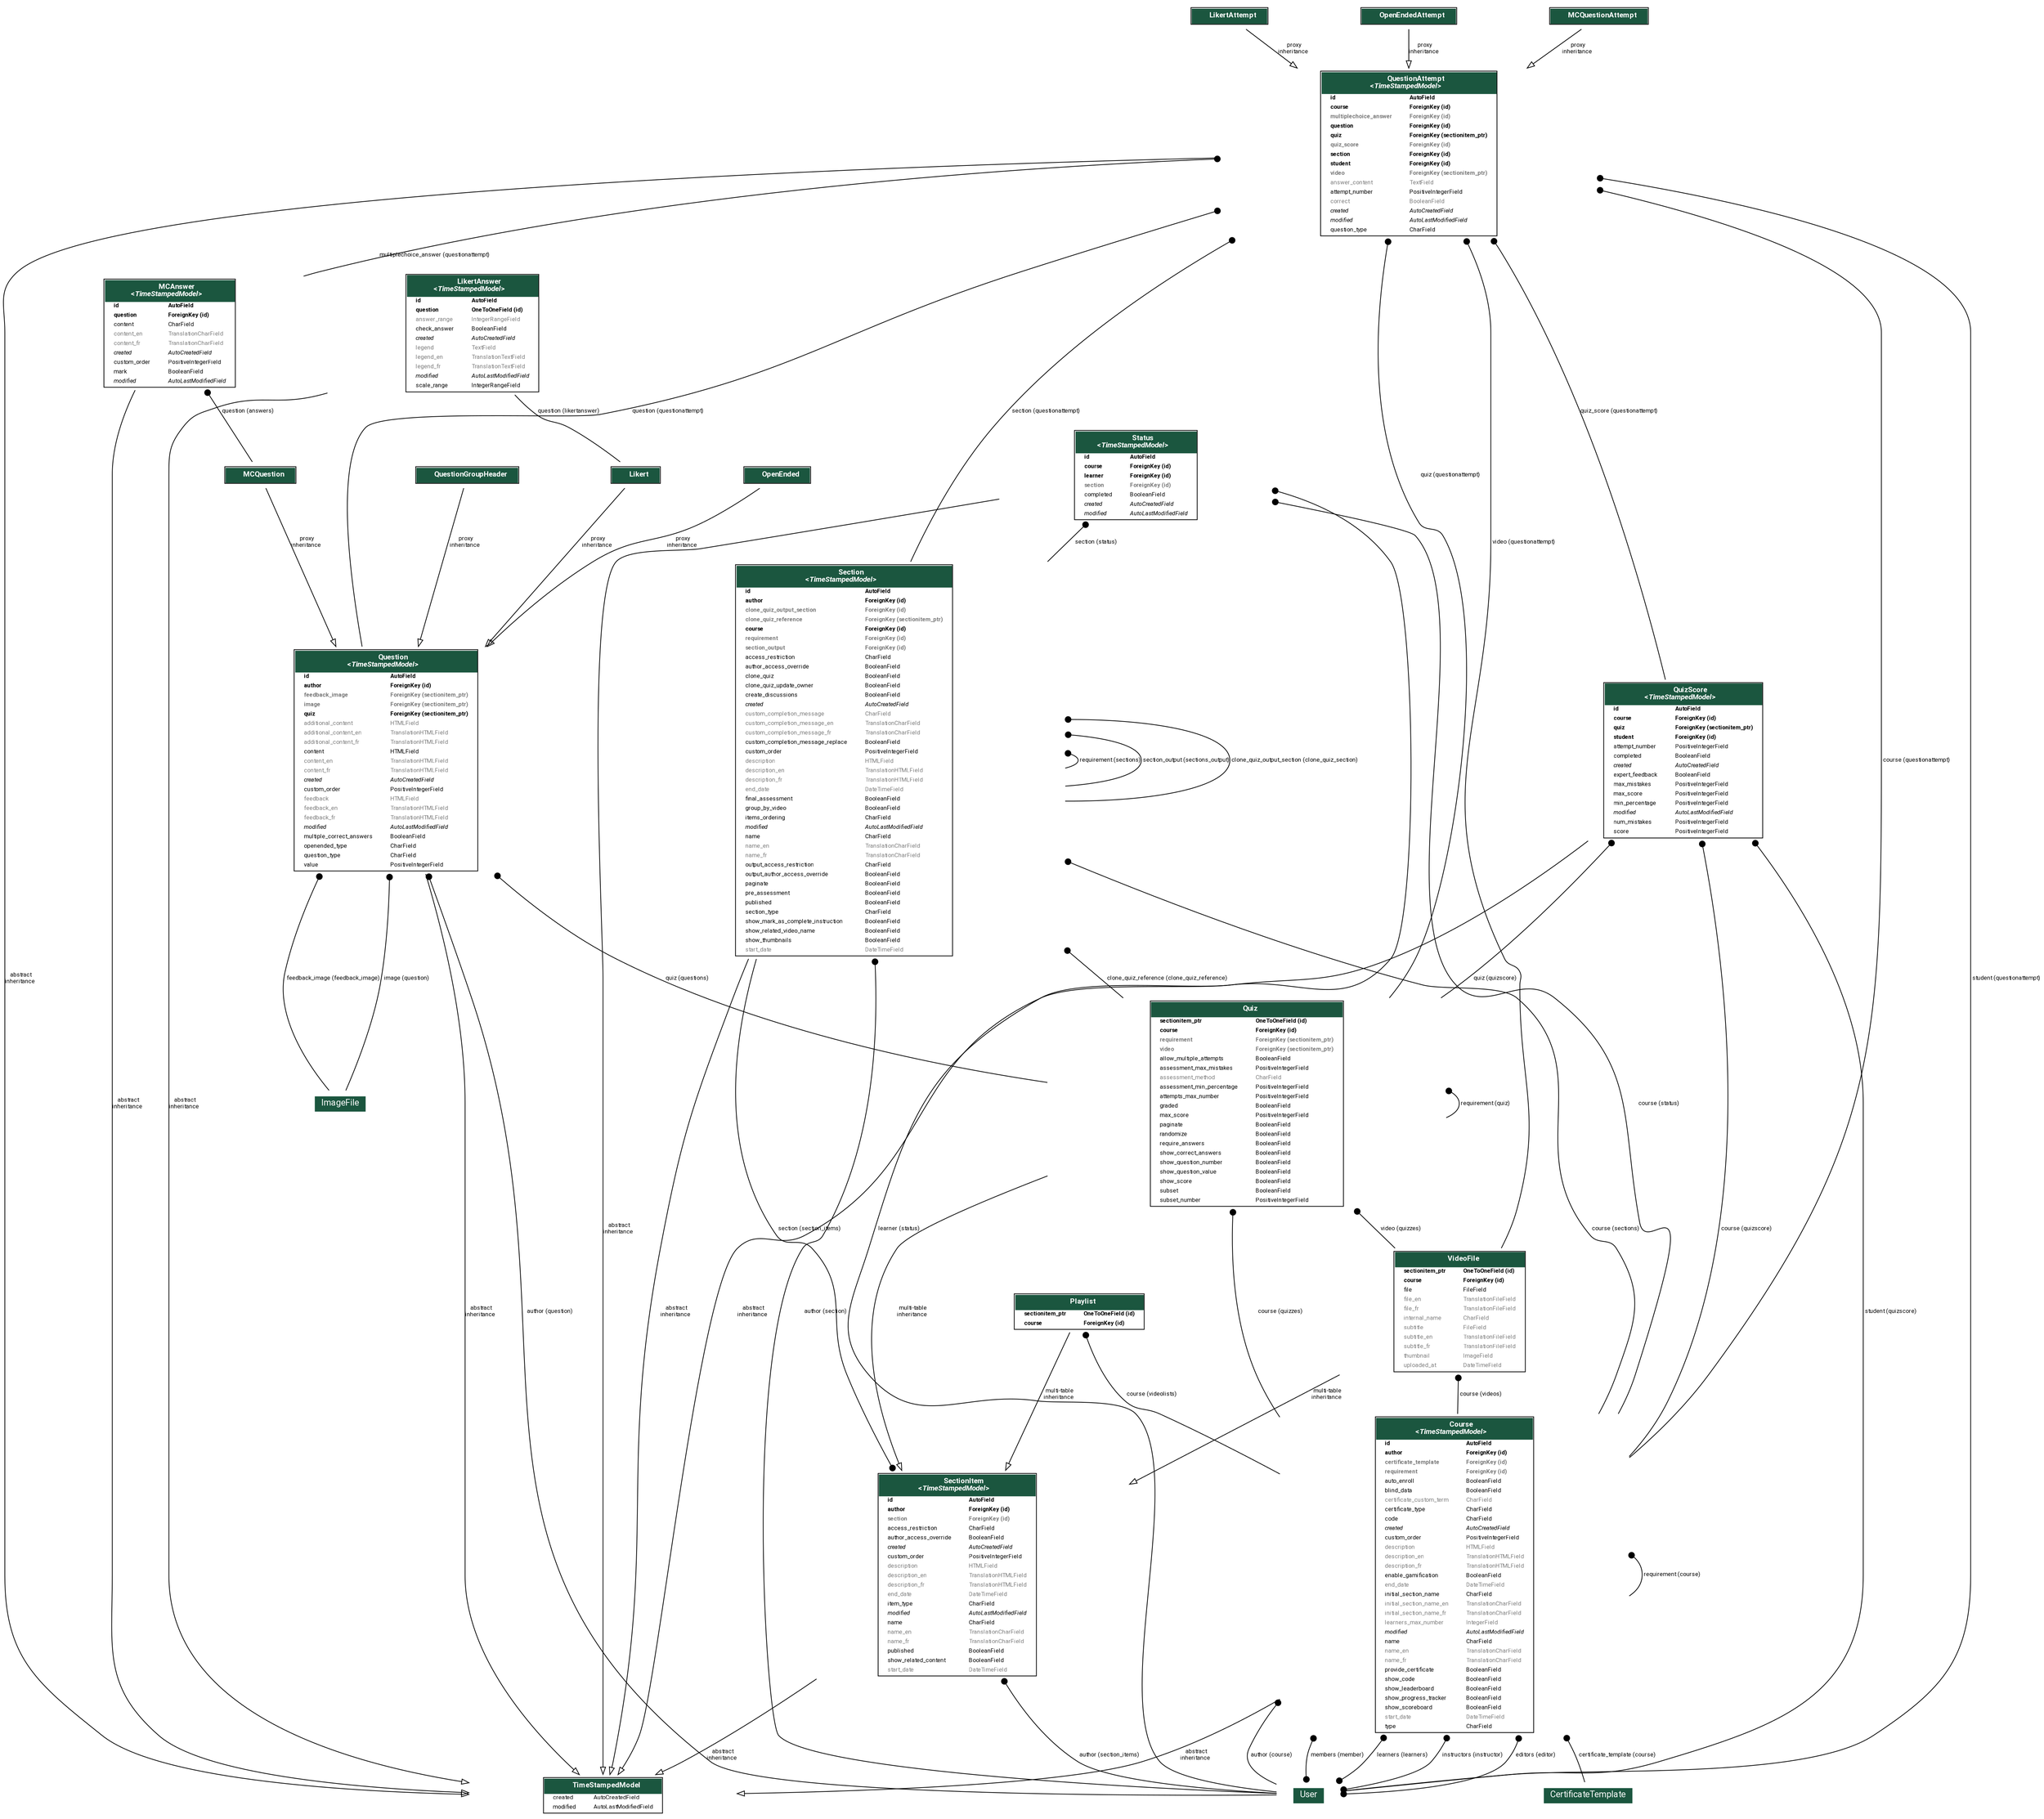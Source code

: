 digraph model_graph {
	graph [bb="0,0,3397,2498",
		fontname=Roboto,
		fontsize=8,
		rankdir=TB,
		splines=true
	];
	node [fontname=Roboto,
		fontsize=8,
		label="\N",
		shape=plaintext
	];
	edge [fontname=Roboto,
		fontsize=8
	];
	model_utils_models_TimeStampedModel	[height=0.79167,
		label=<
    <TABLE BGCOLOR="white" BORDER="1" CELLBORDER="0" CELLSPACING="0">
    <TR><TD COLSPAN="2" CELLPADDING="5" ALIGN="CENTER" BGCOLOR="#1b563f">
    <FONT FACE="Roboto" COLOR="white" POINT-SIZE="10"><B>
    TimeStampedModel
    </B></FONT></TD></TR>
  
  
    <TR><TD ALIGN="LEFT" BORDER="0">
    <FONT FACE="Roboto">created</FONT>
    </TD><TD ALIGN="LEFT">
    <FONT FACE="Roboto">AutoCreatedField</FONT>
    </TD></TR>
  
  
  
    <TR><TD ALIGN="LEFT" BORDER="0">
    <FONT FACE="Roboto">modified</FONT>
    </TD><TD ALIGN="LEFT">
    <FONT FACE="Roboto">AutoLastModifiedField</FONT>
    </TD></TR>
  
  
    </TABLE>
    >,
		pos="784.98,28.5",
		width=5.125];
	courses_models_Course	[height=6.1528,
		label=<
    <TABLE BGCOLOR="white" BORDER="1" CELLBORDER="0" CELLSPACING="0">
    <TR><TD COLSPAN="2" CELLPADDING="5" ALIGN="CENTER" BGCOLOR="#1b563f">
    <FONT FACE="Roboto" COLOR="white" POINT-SIZE="10"><B>
    Course<BR/>&lt;<FONT FACE="Roboto"><I>TimeStampedModel</I></FONT>&gt;
    </B></FONT></TD></TR>
  
  
    <TR><TD ALIGN="LEFT" BORDER="0">
    <FONT FACE="Roboto"><B>id</B></FONT>
    </TD><TD ALIGN="LEFT">
    <FONT FACE="Roboto"><B>AutoField</B></FONT>
    </TD></TR>
  
  
  
    <TR><TD ALIGN="LEFT" BORDER="0">
    <FONT FACE="Roboto"><B>author</B></FONT>
    </TD><TD ALIGN="LEFT">
    <FONT FACE="Roboto"><B>ForeignKey (id)</B></FONT>
    </TD></TR>
  
  
  
    <TR><TD ALIGN="LEFT" BORDER="0">
    <FONT COLOR="#7B7B7B" FACE="Roboto"><B>certificate_template</B></FONT>
    </TD><TD ALIGN="LEFT">
    <FONT COLOR="#7B7B7B" FACE="Roboto"><B>ForeignKey (id)</B></FONT>
    </TD></TR>
  
  
  
    <TR><TD ALIGN="LEFT" BORDER="0">
    <FONT COLOR="#7B7B7B" FACE="Roboto"><B>requirement</B></FONT>
    </TD><TD ALIGN="LEFT">
    <FONT COLOR="#7B7B7B" FACE="Roboto"><B>ForeignKey (id)</B></FONT>
    </TD></TR>
  
  
  
    <TR><TD ALIGN="LEFT" BORDER="0">
    <FONT FACE="Roboto">auto_enroll</FONT>
    </TD><TD ALIGN="LEFT">
    <FONT FACE="Roboto">BooleanField</FONT>
    </TD></TR>
  
  
  
    <TR><TD ALIGN="LEFT" BORDER="0">
    <FONT FACE="Roboto">blind_data</FONT>
    </TD><TD ALIGN="LEFT">
    <FONT FACE="Roboto">BooleanField</FONT>
    </TD></TR>
  
  
  
    <TR><TD ALIGN="LEFT" BORDER="0">
    <FONT COLOR="#7B7B7B" FACE="Roboto">certificate_custom_term</FONT>
    </TD><TD ALIGN="LEFT">
    <FONT COLOR="#7B7B7B" FACE="Roboto">CharField</FONT>
    </TD></TR>
  
  
  
    <TR><TD ALIGN="LEFT" BORDER="0">
    <FONT FACE="Roboto">certificate_type</FONT>
    </TD><TD ALIGN="LEFT">
    <FONT FACE="Roboto">CharField</FONT>
    </TD></TR>
  
  
  
    <TR><TD ALIGN="LEFT" BORDER="0">
    <FONT FACE="Roboto">code</FONT>
    </TD><TD ALIGN="LEFT">
    <FONT FACE="Roboto">CharField</FONT>
    </TD></TR>
  
  
  
    <TR><TD ALIGN="LEFT" BORDER="0">
    <FONT FACE="Roboto"><I>created</I></FONT>
    </TD><TD ALIGN="LEFT">
    <FONT FACE="Roboto"><I>AutoCreatedField</I></FONT>
    </TD></TR>
  
  
  
    <TR><TD ALIGN="LEFT" BORDER="0">
    <FONT FACE="Roboto">custom_order</FONT>
    </TD><TD ALIGN="LEFT">
    <FONT FACE="Roboto">PositiveIntegerField</FONT>
    </TD></TR>
  
  
  
    <TR><TD ALIGN="LEFT" BORDER="0">
    <FONT COLOR="#7B7B7B" FACE="Roboto">description</FONT>
    </TD><TD ALIGN="LEFT">
    <FONT COLOR="#7B7B7B" FACE="Roboto">HTMLField</FONT>
    </TD></TR>
  
  
  
    <TR><TD ALIGN="LEFT" BORDER="0">
    <FONT COLOR="#7B7B7B" FACE="Roboto">description_en</FONT>
    </TD><TD ALIGN="LEFT">
    <FONT COLOR="#7B7B7B" FACE="Roboto">TranslationHTMLField</FONT>
    </TD></TR>
  
  
  
    <TR><TD ALIGN="LEFT" BORDER="0">
    <FONT COLOR="#7B7B7B" FACE="Roboto">description_fr</FONT>
    </TD><TD ALIGN="LEFT">
    <FONT COLOR="#7B7B7B" FACE="Roboto">TranslationHTMLField</FONT>
    </TD></TR>
  
  
  
    <TR><TD ALIGN="LEFT" BORDER="0">
    <FONT FACE="Roboto">enable_gamification</FONT>
    </TD><TD ALIGN="LEFT">
    <FONT FACE="Roboto">BooleanField</FONT>
    </TD></TR>
  
  
  
    <TR><TD ALIGN="LEFT" BORDER="0">
    <FONT COLOR="#7B7B7B" FACE="Roboto">end_date</FONT>
    </TD><TD ALIGN="LEFT">
    <FONT COLOR="#7B7B7B" FACE="Roboto">DateTimeField</FONT>
    </TD></TR>
  
  
  
    <TR><TD ALIGN="LEFT" BORDER="0">
    <FONT FACE="Roboto">initial_section_name</FONT>
    </TD><TD ALIGN="LEFT">
    <FONT FACE="Roboto">CharField</FONT>
    </TD></TR>
  
  
  
    <TR><TD ALIGN="LEFT" BORDER="0">
    <FONT COLOR="#7B7B7B" FACE="Roboto">initial_section_name_en</FONT>
    </TD><TD ALIGN="LEFT">
    <FONT COLOR="#7B7B7B" FACE="Roboto">TranslationCharField</FONT>
    </TD></TR>
  
  
  
    <TR><TD ALIGN="LEFT" BORDER="0">
    <FONT COLOR="#7B7B7B" FACE="Roboto">initial_section_name_fr</FONT>
    </TD><TD ALIGN="LEFT">
    <FONT COLOR="#7B7B7B" FACE="Roboto">TranslationCharField</FONT>
    </TD></TR>
  
  
  
    <TR><TD ALIGN="LEFT" BORDER="0">
    <FONT COLOR="#7B7B7B" FACE="Roboto">learners_max_number</FONT>
    </TD><TD ALIGN="LEFT">
    <FONT COLOR="#7B7B7B" FACE="Roboto">IntegerField</FONT>
    </TD></TR>
  
  
  
    <TR><TD ALIGN="LEFT" BORDER="0">
    <FONT FACE="Roboto"><I>modified</I></FONT>
    </TD><TD ALIGN="LEFT">
    <FONT FACE="Roboto"><I>AutoLastModifiedField</I></FONT>
    </TD></TR>
  
  
  
    <TR><TD ALIGN="LEFT" BORDER="0">
    <FONT FACE="Roboto">name</FONT>
    </TD><TD ALIGN="LEFT">
    <FONT FACE="Roboto">CharField</FONT>
    </TD></TR>
  
  
  
    <TR><TD ALIGN="LEFT" BORDER="0">
    <FONT COLOR="#7B7B7B" FACE="Roboto">name_en</FONT>
    </TD><TD ALIGN="LEFT">
    <FONT COLOR="#7B7B7B" FACE="Roboto">TranslationCharField</FONT>
    </TD></TR>
  
  
  
    <TR><TD ALIGN="LEFT" BORDER="0">
    <FONT COLOR="#7B7B7B" FACE="Roboto">name_fr</FONT>
    </TD><TD ALIGN="LEFT">
    <FONT COLOR="#7B7B7B" FACE="Roboto">TranslationCharField</FONT>
    </TD></TR>
  
  
  
    <TR><TD ALIGN="LEFT" BORDER="0">
    <FONT FACE="Roboto">provide_certificate</FONT>
    </TD><TD ALIGN="LEFT">
    <FONT FACE="Roboto">BooleanField</FONT>
    </TD></TR>
  
  
  
    <TR><TD ALIGN="LEFT" BORDER="0">
    <FONT FACE="Roboto">show_code</FONT>
    </TD><TD ALIGN="LEFT">
    <FONT FACE="Roboto">BooleanField</FONT>
    </TD></TR>
  
  
  
    <TR><TD ALIGN="LEFT" BORDER="0">
    <FONT FACE="Roboto">show_leaderboard</FONT>
    </TD><TD ALIGN="LEFT">
    <FONT FACE="Roboto">BooleanField</FONT>
    </TD></TR>
  
  
  
    <TR><TD ALIGN="LEFT" BORDER="0">
    <FONT FACE="Roboto">show_progress_tracker</FONT>
    </TD><TD ALIGN="LEFT">
    <FONT FACE="Roboto">BooleanField</FONT>
    </TD></TR>
  
  
  
    <TR><TD ALIGN="LEFT" BORDER="0">
    <FONT FACE="Roboto">show_scoreboard</FONT>
    </TD><TD ALIGN="LEFT">
    <FONT FACE="Roboto">BooleanField</FONT>
    </TD></TR>
  
  
  
    <TR><TD ALIGN="LEFT" BORDER="0">
    <FONT COLOR="#7B7B7B" FACE="Roboto">start_date</FONT>
    </TD><TD ALIGN="LEFT">
    <FONT COLOR="#7B7B7B" FACE="Roboto">DateTimeField</FONT>
    </TD></TR>
  
  
  
    <TR><TD ALIGN="LEFT" BORDER="0">
    <FONT FACE="Roboto">type</FONT>
    </TD><TD ALIGN="LEFT">
    <FONT FACE="Roboto">CharField</FONT>
    </TD></TR>
  
  
    </TABLE>
    >,
		pos="2454,332.5",
		width=6.6806];
	courses_models_Course -> model_utils_models_TimeStampedModel	[arrowhead=empty,
		arrowtail=none,
		dir=both,
		label=" abstract\ninheritance",
		lp="1730.5,84",
		pos="e,969.2,41.465 2213.6,216.81 2118.6,176.5 2007.2,135.24 1902,111 1857.9,100.86 1288.9,62.472 980.51,42.208"];
	courses_models_Course -> courses_models_Course	[arrowhead=none,
		arrowtail=dot,
		dir=both,
		label=" requirement (course)",
		lp="2791.5,332.5",
		pos="s,2694.3,362.01 2701.1,356.8 2708.4,350.17 2712.5,342.07 2712.5,332.5 2712.5,320.24 2705.8,310.41 2694.3,302.99"];
	django_contrib_auth_models_User	[height=0.5,
		label=<
  <TABLE BGCOLOR="white" BORDER="0" CELLBORDER="0" CELLSPACING="0">
  <TR><TD COLSPAN="2" CELLPADDING="4" ALIGN="CENTER" BGCOLOR="#1b563f">
  <FONT FACE="Roboto" POINT-SIZE="12" COLOR="white">User</FONT>
  </TD></TR>
  </TABLE>
  >,
		pos="2159,28.5",
		width=1.2222];
	courses_models_Course -> django_contrib_auth_models_User	[arrowhead=none,
		arrowtail=dot,
		dir=both,
		label=" author (course)",
		lp="2220.5,84",
		pos="s,2213.7,170.46 2207.8,163.78 2188.9,142.08 2172.3,118.44 2160,93 2152.9,78.423 2153.6,59.649 2155.5,46.305"];
	courses_models_Course -> django_contrib_auth_models_User	[arrowhead=dot,
		arrowtail=dot,
		dir=both,
		label=" members (member)",
		lp="2364,84",
		pos="s,2320,111.05 e,2202.9,38.822 2313.9,104.7 2303.4,94.032 2292.4,84.03 2281,75 2260.8,59.124 2234.6,48.381 2211.6,41.341"];
	courses_models_Course -> django_contrib_auth_models_User	[arrowhead=dot,
		arrowtail=dot,
		dir=both,
		label=" learners (learners)",
		lp="2520.5,84",
		pos="s,2455.6,111.05 e,2202.8,30.502 2451.8,103.19 2446.4,93.057 2439.9,83.569 2432,75 2403,43.601 2282.5,33.869 2211.6,30.853"];
	courses_models_Course -> django_contrib_auth_models_User	[arrowhead=dot,
		arrowtail=dot,
		dir=both,
		label=" instructors (instructor)",
		lp="2704,84",
		pos="s,2618.4,111.11 e,2202.9,30.762 2616.3,102.6 2613.2,93.007 2607.9,83.754 2600,75 2574.4,46.622 2323,34.89 2211.6,31.056"];
	courses_models_Course -> django_contrib_auth_models_User	[arrowhead=dot,
		arrowtail=dot,
		dir=both,
		label=" editors (editor)",
		lp="2088,84",
		pos="s,2213.6,253.61 e,2115.1,33.448 2205.8,249.7 2134.5,213.39 2065,162.64 2024,93 2003.1,57.565 2060,41.659 2106.3,34.687"];
	core_models_CertificateTemplate	[height=0.5,
		label=<
  <TABLE BGCOLOR="white" BORDER="0" CELLBORDER="0" CELLSPACING="0">
  <TR><TD COLSPAN="2" CELLPADDING="4" ALIGN="CENTER" BGCOLOR="#1b563f">
  <FONT FACE="Roboto" POINT-SIZE="12" COLOR="white">CertificateTemplate</FONT>
  </TD></TR>
  </TABLE>
  >,
		pos="3028,28.5",
		width=2.7778];
	courses_models_Course -> core_models_CertificateTemplate	[arrowhead=none,
		arrowtail=dot,
		dir=both,
		label=" certificate_template (course)",
		lp="3044,84",
		pos="s,2694.1,205.17 2702,201.03 2816.5,140.76 2939.5,76.051 2996.1,46.262"];
	courses_models_Section	[height=7.5972,
		label=<
    <TABLE BGCOLOR="white" BORDER="1" CELLBORDER="0" CELLSPACING="0">
    <TR><TD COLSPAN="2" CELLPADDING="5" ALIGN="CENTER" BGCOLOR="#1b563f">
    <FONT FACE="Roboto" COLOR="white" POINT-SIZE="10"><B>
    Section<BR/>&lt;<FONT FACE="Roboto"><I>TimeStampedModel</I></FONT>&gt;
    </B></FONT></TD></TR>
  
  
    <TR><TD ALIGN="LEFT" BORDER="0">
    <FONT FACE="Roboto"><B>id</B></FONT>
    </TD><TD ALIGN="LEFT">
    <FONT FACE="Roboto"><B>AutoField</B></FONT>
    </TD></TR>
  
  
  
    <TR><TD ALIGN="LEFT" BORDER="0">
    <FONT FACE="Roboto"><B>author</B></FONT>
    </TD><TD ALIGN="LEFT">
    <FONT FACE="Roboto"><B>ForeignKey (id)</B></FONT>
    </TD></TR>
  
  
  
    <TR><TD ALIGN="LEFT" BORDER="0">
    <FONT COLOR="#7B7B7B" FACE="Roboto"><B>clone_quiz_output_section</B></FONT>
    </TD><TD ALIGN="LEFT">
    <FONT COLOR="#7B7B7B" FACE="Roboto"><B>ForeignKey (id)</B></FONT>
    </TD></TR>
  
  
  
    <TR><TD ALIGN="LEFT" BORDER="0">
    <FONT COLOR="#7B7B7B" FACE="Roboto"><B>clone_quiz_reference</B></FONT>
    </TD><TD ALIGN="LEFT">
    <FONT COLOR="#7B7B7B" FACE="Roboto"><B>ForeignKey (sectionitem_ptr)</B></FONT>
    </TD></TR>
  
  
  
    <TR><TD ALIGN="LEFT" BORDER="0">
    <FONT FACE="Roboto"><B>course</B></FONT>
    </TD><TD ALIGN="LEFT">
    <FONT FACE="Roboto"><B>ForeignKey (id)</B></FONT>
    </TD></TR>
  
  
  
    <TR><TD ALIGN="LEFT" BORDER="0">
    <FONT COLOR="#7B7B7B" FACE="Roboto"><B>requirement</B></FONT>
    </TD><TD ALIGN="LEFT">
    <FONT COLOR="#7B7B7B" FACE="Roboto"><B>ForeignKey (id)</B></FONT>
    </TD></TR>
  
  
  
    <TR><TD ALIGN="LEFT" BORDER="0">
    <FONT COLOR="#7B7B7B" FACE="Roboto"><B>section_output</B></FONT>
    </TD><TD ALIGN="LEFT">
    <FONT COLOR="#7B7B7B" FACE="Roboto"><B>ForeignKey (id)</B></FONT>
    </TD></TR>
  
  
  
    <TR><TD ALIGN="LEFT" BORDER="0">
    <FONT FACE="Roboto">access_restriction</FONT>
    </TD><TD ALIGN="LEFT">
    <FONT FACE="Roboto">CharField</FONT>
    </TD></TR>
  
  
  
    <TR><TD ALIGN="LEFT" BORDER="0">
    <FONT FACE="Roboto">author_access_override</FONT>
    </TD><TD ALIGN="LEFT">
    <FONT FACE="Roboto">BooleanField</FONT>
    </TD></TR>
  
  
  
    <TR><TD ALIGN="LEFT" BORDER="0">
    <FONT FACE="Roboto">clone_quiz</FONT>
    </TD><TD ALIGN="LEFT">
    <FONT FACE="Roboto">BooleanField</FONT>
    </TD></TR>
  
  
  
    <TR><TD ALIGN="LEFT" BORDER="0">
    <FONT FACE="Roboto">clone_quiz_update_owner</FONT>
    </TD><TD ALIGN="LEFT">
    <FONT FACE="Roboto">BooleanField</FONT>
    </TD></TR>
  
  
  
    <TR><TD ALIGN="LEFT" BORDER="0">
    <FONT FACE="Roboto">create_discussions</FONT>
    </TD><TD ALIGN="LEFT">
    <FONT FACE="Roboto">BooleanField</FONT>
    </TD></TR>
  
  
  
    <TR><TD ALIGN="LEFT" BORDER="0">
    <FONT FACE="Roboto"><I>created</I></FONT>
    </TD><TD ALIGN="LEFT">
    <FONT FACE="Roboto"><I>AutoCreatedField</I></FONT>
    </TD></TR>
  
  
  
    <TR><TD ALIGN="LEFT" BORDER="0">
    <FONT COLOR="#7B7B7B" FACE="Roboto">custom_completion_message</FONT>
    </TD><TD ALIGN="LEFT">
    <FONT COLOR="#7B7B7B" FACE="Roboto">CharField</FONT>
    </TD></TR>
  
  
  
    <TR><TD ALIGN="LEFT" BORDER="0">
    <FONT COLOR="#7B7B7B" FACE="Roboto">custom_completion_message_en</FONT>
    </TD><TD ALIGN="LEFT">
    <FONT COLOR="#7B7B7B" FACE="Roboto">TranslationCharField</FONT>
    </TD></TR>
  
  
  
    <TR><TD ALIGN="LEFT" BORDER="0">
    <FONT COLOR="#7B7B7B" FACE="Roboto">custom_completion_message_fr</FONT>
    </TD><TD ALIGN="LEFT">
    <FONT COLOR="#7B7B7B" FACE="Roboto">TranslationCharField</FONT>
    </TD></TR>
  
  
  
    <TR><TD ALIGN="LEFT" BORDER="0">
    <FONT FACE="Roboto">custom_completion_message_replace</FONT>
    </TD><TD ALIGN="LEFT">
    <FONT FACE="Roboto">BooleanField</FONT>
    </TD></TR>
  
  
  
    <TR><TD ALIGN="LEFT" BORDER="0">
    <FONT FACE="Roboto">custom_order</FONT>
    </TD><TD ALIGN="LEFT">
    <FONT FACE="Roboto">PositiveIntegerField</FONT>
    </TD></TR>
  
  
  
    <TR><TD ALIGN="LEFT" BORDER="0">
    <FONT COLOR="#7B7B7B" FACE="Roboto">description</FONT>
    </TD><TD ALIGN="LEFT">
    <FONT COLOR="#7B7B7B" FACE="Roboto">HTMLField</FONT>
    </TD></TR>
  
  
  
    <TR><TD ALIGN="LEFT" BORDER="0">
    <FONT COLOR="#7B7B7B" FACE="Roboto">description_en</FONT>
    </TD><TD ALIGN="LEFT">
    <FONT COLOR="#7B7B7B" FACE="Roboto">TranslationHTMLField</FONT>
    </TD></TR>
  
  
  
    <TR><TD ALIGN="LEFT" BORDER="0">
    <FONT COLOR="#7B7B7B" FACE="Roboto">description_fr</FONT>
    </TD><TD ALIGN="LEFT">
    <FONT COLOR="#7B7B7B" FACE="Roboto">TranslationHTMLField</FONT>
    </TD></TR>
  
  
  
    <TR><TD ALIGN="LEFT" BORDER="0">
    <FONT COLOR="#7B7B7B" FACE="Roboto">end_date</FONT>
    </TD><TD ALIGN="LEFT">
    <FONT COLOR="#7B7B7B" FACE="Roboto">DateTimeField</FONT>
    </TD></TR>
  
  
  
    <TR><TD ALIGN="LEFT" BORDER="0">
    <FONT FACE="Roboto">final_assessment</FONT>
    </TD><TD ALIGN="LEFT">
    <FONT FACE="Roboto">BooleanField</FONT>
    </TD></TR>
  
  
  
    <TR><TD ALIGN="LEFT" BORDER="0">
    <FONT FACE="Roboto">group_by_video</FONT>
    </TD><TD ALIGN="LEFT">
    <FONT FACE="Roboto">BooleanField</FONT>
    </TD></TR>
  
  
  
    <TR><TD ALIGN="LEFT" BORDER="0">
    <FONT FACE="Roboto">items_ordering</FONT>
    </TD><TD ALIGN="LEFT">
    <FONT FACE="Roboto">CharField</FONT>
    </TD></TR>
  
  
  
    <TR><TD ALIGN="LEFT" BORDER="0">
    <FONT FACE="Roboto"><I>modified</I></FONT>
    </TD><TD ALIGN="LEFT">
    <FONT FACE="Roboto"><I>AutoLastModifiedField</I></FONT>
    </TD></TR>
  
  
  
    <TR><TD ALIGN="LEFT" BORDER="0">
    <FONT FACE="Roboto">name</FONT>
    </TD><TD ALIGN="LEFT">
    <FONT FACE="Roboto">CharField</FONT>
    </TD></TR>
  
  
  
    <TR><TD ALIGN="LEFT" BORDER="0">
    <FONT COLOR="#7B7B7B" FACE="Roboto">name_en</FONT>
    </TD><TD ALIGN="LEFT">
    <FONT COLOR="#7B7B7B" FACE="Roboto">TranslationCharField</FONT>
    </TD></TR>
  
  
  
    <TR><TD ALIGN="LEFT" BORDER="0">
    <FONT COLOR="#7B7B7B" FACE="Roboto">name_fr</FONT>
    </TD><TD ALIGN="LEFT">
    <FONT COLOR="#7B7B7B" FACE="Roboto">TranslationCharField</FONT>
    </TD></TR>
  
  
  
    <TR><TD ALIGN="LEFT" BORDER="0">
    <FONT FACE="Roboto">output_access_restriction</FONT>
    </TD><TD ALIGN="LEFT">
    <FONT FACE="Roboto">CharField</FONT>
    </TD></TR>
  
  
  
    <TR><TD ALIGN="LEFT" BORDER="0">
    <FONT FACE="Roboto">output_author_access_override</FONT>
    </TD><TD ALIGN="LEFT">
    <FONT FACE="Roboto">BooleanField</FONT>
    </TD></TR>
  
  
  
    <TR><TD ALIGN="LEFT" BORDER="0">
    <FONT FACE="Roboto">paginate</FONT>
    </TD><TD ALIGN="LEFT">
    <FONT FACE="Roboto">BooleanField</FONT>
    </TD></TR>
  
  
  
    <TR><TD ALIGN="LEFT" BORDER="0">
    <FONT FACE="Roboto">pre_assessment</FONT>
    </TD><TD ALIGN="LEFT">
    <FONT FACE="Roboto">BooleanField</FONT>
    </TD></TR>
  
  
  
    <TR><TD ALIGN="LEFT" BORDER="0">
    <FONT FACE="Roboto">published</FONT>
    </TD><TD ALIGN="LEFT">
    <FONT FACE="Roboto">BooleanField</FONT>
    </TD></TR>
  
  
  
    <TR><TD ALIGN="LEFT" BORDER="0">
    <FONT FACE="Roboto">section_type</FONT>
    </TD><TD ALIGN="LEFT">
    <FONT FACE="Roboto">CharField</FONT>
    </TD></TR>
  
  
  
    <TR><TD ALIGN="LEFT" BORDER="0">
    <FONT FACE="Roboto">show_mark_as_complete_instruction</FONT>
    </TD><TD ALIGN="LEFT">
    <FONT FACE="Roboto">BooleanField</FONT>
    </TD></TR>
  
  
  
    <TR><TD ALIGN="LEFT" BORDER="0">
    <FONT FACE="Roboto">show_related_video_name</FONT>
    </TD><TD ALIGN="LEFT">
    <FONT FACE="Roboto">BooleanField</FONT>
    </TD></TR>
  
  
  
    <TR><TD ALIGN="LEFT" BORDER="0">
    <FONT FACE="Roboto">show_thumbnails</FONT>
    </TD><TD ALIGN="LEFT">
    <FONT FACE="Roboto">BooleanField</FONT>
    </TD></TR>
  
  
  
    <TR><TD ALIGN="LEFT" BORDER="0">
    <FONT COLOR="#7B7B7B" FACE="Roboto">start_date</FONT>
    </TD><TD ALIGN="LEFT">
    <FONT COLOR="#7B7B7B" FACE="Roboto">DateTimeField</FONT>
    </TD></TR>
  
  
    </TABLE>
    >,
		pos="1808,1454.5",
		width=8.4583];
	courses_models_Section -> model_utils_models_TimeStampedModel	[arrowhead=empty,
		arrowtail=none,
		dir=both,
		label=" abstract\ninheritance",
		lp="1211.5,695",
		pos="e,853.13,56.909 1558.7,1181.3 1537.9,1167.4 1516.3,1155 1494,1145 1441.2,1121.2 1276.7,1166.1 1234,1127 1061.8,969.26 1218.6,831.83 \
1152,608 1082.9,375.95 1092,289.99 928.98,111 910.78,91.024 886.52,74.724 863.1,62.097"];
	courses_models_Section -> courses_models_Course	[arrowhead=none,
		arrowtail=dot,
		dir=both,
		label=" course (sections)",
		lp="2785,809",
		pos="s,2112.5,1329.3 2120.4,1325.3 2327.5,1221.8 2582.7,1054.4 2705,818 2710.9,806.48 2777.7,745.01 2703,572 2700.3,565.82 2697.4,559.72 \
2694.3,553.71"];
	courses_models_Section -> courses_models_Section	[arrowhead=none,
		arrowtail=dot,
		dir=both,
		label=" requirement (sections)",
		lp="2217,1454.5",
		pos="s,2112.3,1465.4 2120.8,1462.8 2127,1460.4 2130.5,1457.7 2130.5,1454.5 2130.5,1450.1 2123.8,1446.5 2112.3,1443.6"];
	courses_models_Section -> courses_models_Section	[arrowhead=none,
		arrowtail=dot,
		dir=both,
		label=" section_output (sections_output)",
		lp="2427.5,1454.5",
		pos="s,2112.3,1492 2121.1,1491.9 2220.9,1490.2 2303.5,1477.8 2303.5,1454.5 2303.5,1430.5 2216,1418 2112.3,1417"];
	courses_models_Section -> courses_models_Section	[arrowhead=none,
		arrowtail=dot,
		dir=both,
		label=" clone_quiz_output_section (clone_quiz_section)",
		lp="2728,1454.5",
		pos="s,2112.4,1508.2 2121.3,1508.6 2326.8,1517.6 2551.5,1499.6 2551.5,1454.5 2551.5,1408.8 2320.3,1390.9 2112.4,1400.8"];
	quiz_models_Quiz	[height=4.0417,
		label=<
    <TABLE BGCOLOR="white" BORDER="1" CELLBORDER="0" CELLSPACING="0">
    <TR><TD COLSPAN="2" CELLPADDING="5" ALIGN="CENTER" BGCOLOR="#1b563f">
    <FONT FACE="Roboto" COLOR="white" POINT-SIZE="10"><B>
    Quiz
    </B></FONT></TD></TR>
  
  
    <TR><TD ALIGN="LEFT" BORDER="0">
    <FONT FACE="Roboto"><B>sectionitem_ptr</B></FONT>
    </TD><TD ALIGN="LEFT">
    <FONT FACE="Roboto"><B>OneToOneField (id)</B></FONT>
    </TD></TR>
  
  
  
    <TR><TD ALIGN="LEFT" BORDER="0">
    <FONT FACE="Roboto"><B>course</B></FONT>
    </TD><TD ALIGN="LEFT">
    <FONT FACE="Roboto"><B>ForeignKey (id)</B></FONT>
    </TD></TR>
  
  
  
    <TR><TD ALIGN="LEFT" BORDER="0">
    <FONT COLOR="#7B7B7B" FACE="Roboto"><B>requirement</B></FONT>
    </TD><TD ALIGN="LEFT">
    <FONT COLOR="#7B7B7B" FACE="Roboto"><B>ForeignKey (sectionitem_ptr)</B></FONT>
    </TD></TR>
  
  
  
    <TR><TD ALIGN="LEFT" BORDER="0">
    <FONT COLOR="#7B7B7B" FACE="Roboto"><B>video</B></FONT>
    </TD><TD ALIGN="LEFT">
    <FONT COLOR="#7B7B7B" FACE="Roboto"><B>ForeignKey (sectionitem_ptr)</B></FONT>
    </TD></TR>
  
  
  
    <TR><TD ALIGN="LEFT" BORDER="0">
    <FONT FACE="Roboto">allow_multiple_attempts</FONT>
    </TD><TD ALIGN="LEFT">
    <FONT FACE="Roboto">BooleanField</FONT>
    </TD></TR>
  
  
  
    <TR><TD ALIGN="LEFT" BORDER="0">
    <FONT FACE="Roboto">assessment_max_mistakes</FONT>
    </TD><TD ALIGN="LEFT">
    <FONT FACE="Roboto">PositiveIntegerField</FONT>
    </TD></TR>
  
  
  
    <TR><TD ALIGN="LEFT" BORDER="0">
    <FONT COLOR="#7B7B7B" FACE="Roboto">assessment_method</FONT>
    </TD><TD ALIGN="LEFT">
    <FONT COLOR="#7B7B7B" FACE="Roboto">CharField</FONT>
    </TD></TR>
  
  
  
    <TR><TD ALIGN="LEFT" BORDER="0">
    <FONT FACE="Roboto">assessment_min_percentage</FONT>
    </TD><TD ALIGN="LEFT">
    <FONT FACE="Roboto">PositiveIntegerField</FONT>
    </TD></TR>
  
  
  
    <TR><TD ALIGN="LEFT" BORDER="0">
    <FONT FACE="Roboto">attempts_max_number</FONT>
    </TD><TD ALIGN="LEFT">
    <FONT FACE="Roboto">PositiveIntegerField</FONT>
    </TD></TR>
  
  
  
    <TR><TD ALIGN="LEFT" BORDER="0">
    <FONT FACE="Roboto">graded</FONT>
    </TD><TD ALIGN="LEFT">
    <FONT FACE="Roboto">BooleanField</FONT>
    </TD></TR>
  
  
  
    <TR><TD ALIGN="LEFT" BORDER="0">
    <FONT FACE="Roboto">max_score</FONT>
    </TD><TD ALIGN="LEFT">
    <FONT FACE="Roboto">PositiveIntegerField</FONT>
    </TD></TR>
  
  
  
    <TR><TD ALIGN="LEFT" BORDER="0">
    <FONT FACE="Roboto">paginate</FONT>
    </TD><TD ALIGN="LEFT">
    <FONT FACE="Roboto">BooleanField</FONT>
    </TD></TR>
  
  
  
    <TR><TD ALIGN="LEFT" BORDER="0">
    <FONT FACE="Roboto">randomize</FONT>
    </TD><TD ALIGN="LEFT">
    <FONT FACE="Roboto">BooleanField</FONT>
    </TD></TR>
  
  
  
    <TR><TD ALIGN="LEFT" BORDER="0">
    <FONT FACE="Roboto">require_answers</FONT>
    </TD><TD ALIGN="LEFT">
    <FONT FACE="Roboto">BooleanField</FONT>
    </TD></TR>
  
  
  
    <TR><TD ALIGN="LEFT" BORDER="0">
    <FONT FACE="Roboto">show_correct_answers</FONT>
    </TD><TD ALIGN="LEFT">
    <FONT FACE="Roboto">BooleanField</FONT>
    </TD></TR>
  
  
  
    <TR><TD ALIGN="LEFT" BORDER="0">
    <FONT FACE="Roboto">show_question_number</FONT>
    </TD><TD ALIGN="LEFT">
    <FONT FACE="Roboto">BooleanField</FONT>
    </TD></TR>
  
  
  
    <TR><TD ALIGN="LEFT" BORDER="0">
    <FONT FACE="Roboto">show_question_value</FONT>
    </TD><TD ALIGN="LEFT">
    <FONT FACE="Roboto">BooleanField</FONT>
    </TD></TR>
  
  
  
    <TR><TD ALIGN="LEFT" BORDER="0">
    <FONT FACE="Roboto">show_score</FONT>
    </TD><TD ALIGN="LEFT">
    <FONT FACE="Roboto">BooleanField</FONT>
    </TD></TR>
  
  
  
    <TR><TD ALIGN="LEFT" BORDER="0">
    <FONT FACE="Roboto">subset</FONT>
    </TD><TD ALIGN="LEFT">
    <FONT FACE="Roboto">BooleanField</FONT>
    </TD></TR>
  
  
  
    <TR><TD ALIGN="LEFT" BORDER="0">
    <FONT FACE="Roboto">subset_number</FONT>
    </TD><TD ALIGN="LEFT">
    <FONT FACE="Roboto">PositiveIntegerField</FONT>
    </TD></TR>
  
  
    </TABLE>
    >,
		pos="1518,981.5",
		width=7.625];
	courses_models_Section -> quiz_models_Quiz	[arrowhead=none,
		arrowtail=dot,
		dir=both,
		label=" clone_quiz_reference (clone_quiz_reference)",
		lp="1794.5,1154",
		pos="s,1640.3,1181.2 1635.8,1173.8 1625.9,1157.7 1616.1,1141.9 1606.8,1126.7"];
	courses_models_Section -> django_contrib_auth_models_User	[arrowhead=none,
		arrowtail=dot,
		dir=both,
		label=" author (section)",
		lp="3140,695",
		pos="s,2112.2,1412.5 2120.7,1411.2 2440.3,1361 2905.3,1266 3017,1127 3159.6,949.38 3031.8,280.85 2880,111 2854.5,82.534 2839,84.503 2802,\
75 2688.2,45.755 2328.4,33.872 2202.8,30.547"];
	courses_models_SectionItem	[height=3.9861,
		label=<
    <TABLE BGCOLOR="white" BORDER="1" CELLBORDER="0" CELLSPACING="0">
    <TR><TD COLSPAN="2" CELLPADDING="5" ALIGN="CENTER" BGCOLOR="#1b563f">
    <FONT FACE="Roboto" COLOR="white" POINT-SIZE="10"><B>
    SectionItem<BR/>&lt;<FONT FACE="Roboto"><I>TimeStampedModel</I></FONT>&gt;
    </B></FONT></TD></TR>
  
  
    <TR><TD ALIGN="LEFT" BORDER="0">
    <FONT FACE="Roboto"><B>id</B></FONT>
    </TD><TD ALIGN="LEFT">
    <FONT FACE="Roboto"><B>AutoField</B></FONT>
    </TD></TR>
  
  
  
    <TR><TD ALIGN="LEFT" BORDER="0">
    <FONT FACE="Roboto"><B>author</B></FONT>
    </TD><TD ALIGN="LEFT">
    <FONT FACE="Roboto"><B>ForeignKey (id)</B></FONT>
    </TD></TR>
  
  
  
    <TR><TD ALIGN="LEFT" BORDER="0">
    <FONT COLOR="#7B7B7B" FACE="Roboto"><B>section</B></FONT>
    </TD><TD ALIGN="LEFT">
    <FONT COLOR="#7B7B7B" FACE="Roboto"><B>ForeignKey (id)</B></FONT>
    </TD></TR>
  
  
  
    <TR><TD ALIGN="LEFT" BORDER="0">
    <FONT FACE="Roboto">access_restriction</FONT>
    </TD><TD ALIGN="LEFT">
    <FONT FACE="Roboto">CharField</FONT>
    </TD></TR>
  
  
  
    <TR><TD ALIGN="LEFT" BORDER="0">
    <FONT FACE="Roboto">author_access_override</FONT>
    </TD><TD ALIGN="LEFT">
    <FONT FACE="Roboto">BooleanField</FONT>
    </TD></TR>
  
  
  
    <TR><TD ALIGN="LEFT" BORDER="0">
    <FONT FACE="Roboto"><I>created</I></FONT>
    </TD><TD ALIGN="LEFT">
    <FONT FACE="Roboto"><I>AutoCreatedField</I></FONT>
    </TD></TR>
  
  
  
    <TR><TD ALIGN="LEFT" BORDER="0">
    <FONT FACE="Roboto">custom_order</FONT>
    </TD><TD ALIGN="LEFT">
    <FONT FACE="Roboto">PositiveIntegerField</FONT>
    </TD></TR>
  
  
  
    <TR><TD ALIGN="LEFT" BORDER="0">
    <FONT COLOR="#7B7B7B" FACE="Roboto">description</FONT>
    </TD><TD ALIGN="LEFT">
    <FONT COLOR="#7B7B7B" FACE="Roboto">HTMLField</FONT>
    </TD></TR>
  
  
  
    <TR><TD ALIGN="LEFT" BORDER="0">
    <FONT COLOR="#7B7B7B" FACE="Roboto">description_en</FONT>
    </TD><TD ALIGN="LEFT">
    <FONT COLOR="#7B7B7B" FACE="Roboto">TranslationHTMLField</FONT>
    </TD></TR>
  
  
  
    <TR><TD ALIGN="LEFT" BORDER="0">
    <FONT COLOR="#7B7B7B" FACE="Roboto">description_fr</FONT>
    </TD><TD ALIGN="LEFT">
    <FONT COLOR="#7B7B7B" FACE="Roboto">TranslationHTMLField</FONT>
    </TD></TR>
  
  
  
    <TR><TD ALIGN="LEFT" BORDER="0">
    <FONT COLOR="#7B7B7B" FACE="Roboto">end_date</FONT>
    </TD><TD ALIGN="LEFT">
    <FONT COLOR="#7B7B7B" FACE="Roboto">DateTimeField</FONT>
    </TD></TR>
  
  
  
    <TR><TD ALIGN="LEFT" BORDER="0">
    <FONT FACE="Roboto">item_type</FONT>
    </TD><TD ALIGN="LEFT">
    <FONT FACE="Roboto">CharField</FONT>
    </TD></TR>
  
  
  
    <TR><TD ALIGN="LEFT" BORDER="0">
    <FONT FACE="Roboto"><I>modified</I></FONT>
    </TD><TD ALIGN="LEFT">
    <FONT FACE="Roboto"><I>AutoLastModifiedField</I></FONT>
    </TD></TR>
  
  
  
    <TR><TD ALIGN="LEFT" BORDER="0">
    <FONT FACE="Roboto">name</FONT>
    </TD><TD ALIGN="LEFT">
    <FONT FACE="Roboto">CharField</FONT>
    </TD></TR>
  
  
  
    <TR><TD ALIGN="LEFT" BORDER="0">
    <FONT COLOR="#7B7B7B" FACE="Roboto">name_en</FONT>
    </TD><TD ALIGN="LEFT">
    <FONT COLOR="#7B7B7B" FACE="Roboto">TranslationCharField</FONT>
    </TD></TR>
  
  
  
    <TR><TD ALIGN="LEFT" BORDER="0">
    <FONT COLOR="#7B7B7B" FACE="Roboto">name_fr</FONT>
    </TD><TD ALIGN="LEFT">
    <FONT COLOR="#7B7B7B" FACE="Roboto">TranslationCharField</FONT>
    </TD></TR>
  
  
  
    <TR><TD ALIGN="LEFT" BORDER="0">
    <FONT FACE="Roboto">published</FONT>
    </TD><TD ALIGN="LEFT">
    <FONT FACE="Roboto">BooleanField</FONT>
    </TD></TR>
  
  
  
    <TR><TD ALIGN="LEFT" BORDER="0">
    <FONT FACE="Roboto">show_related_content</FONT>
    </TD><TD ALIGN="LEFT">
    <FONT FACE="Roboto">BooleanField</FONT>
    </TD></TR>
  
  
  
    <TR><TD ALIGN="LEFT" BORDER="0">
    <FONT COLOR="#7B7B7B" FACE="Roboto">start_date</FONT>
    </TD><TD ALIGN="LEFT">
    <FONT COLOR="#7B7B7B" FACE="Roboto">DateTimeField</FONT>
    </TD></TR>
  
  
    </TABLE>
    >,
		pos="1656,332.5",
		width=6.5833];
	courses_models_SectionItem -> model_utils_models_TimeStampedModel	[arrowhead=empty,
		arrowtail=none,
		dir=both,
		label=" abstract\ninheritance",
		lp="1197.5,84",
		pos="e,969.09,45.65 1419.1,201.48 1325,154.94 1214.3,106.31 1109,75 1068,62.826 1023.2,53.878 980.25,47.311"];
	courses_models_SectionItem -> courses_models_Section	[arrowhead=none,
		arrowtail=dot,
		dir=both,
		label=" section (section_items)",
		lp="2019.5,809",
		pos="s,1636.8,475.79 1636,484.52 1624.6,596.93 1619.2,738.18 1656,782 1700.4,834.9 1917.4,783.24 1962,836 2042.8,931.7 2021.8,1063.8 \
1973.4,1181.2"];
	courses_models_SectionItem -> django_contrib_auth_models_User	[arrowhead=none,
		arrowtail=dot,
		dir=both,
		label=" author (section_items)",
		lp="1929.5,84",
		pos="s,1730,189.14 1735.1,181.79 1763.7,140.99 1799.9,100.94 1843,75 1888,47.913 2039.5,35.996 2115.2,31.632"];
	courses_models_Status	[height=1.8194,
		label=<
    <TABLE BGCOLOR="white" BORDER="1" CELLBORDER="0" CELLSPACING="0">
    <TR><TD COLSPAN="2" CELLPADDING="5" ALIGN="CENTER" BGCOLOR="#1b563f">
    <FONT FACE="Roboto" COLOR="white" POINT-SIZE="10"><B>
    Status<BR/>&lt;<FONT FACE="Roboto"><I>TimeStampedModel</I></FONT>&gt;
    </B></FONT></TD></TR>
  
  
    <TR><TD ALIGN="LEFT" BORDER="0">
    <FONT FACE="Roboto"><B>id</B></FONT>
    </TD><TD ALIGN="LEFT">
    <FONT FACE="Roboto"><B>AutoField</B></FONT>
    </TD></TR>
  
  
  
    <TR><TD ALIGN="LEFT" BORDER="0">
    <FONT FACE="Roboto"><B>course</B></FONT>
    </TD><TD ALIGN="LEFT">
    <FONT FACE="Roboto"><B>ForeignKey (id)</B></FONT>
    </TD></TR>
  
  
  
    <TR><TD ALIGN="LEFT" BORDER="0">
    <FONT FACE="Roboto"><B>learner</B></FONT>
    </TD><TD ALIGN="LEFT">
    <FONT FACE="Roboto"><B>ForeignKey (id)</B></FONT>
    </TD></TR>
  
  
  
    <TR><TD ALIGN="LEFT" BORDER="0">
    <FONT COLOR="#7B7B7B" FACE="Roboto"><B>section</B></FONT>
    </TD><TD ALIGN="LEFT">
    <FONT COLOR="#7B7B7B" FACE="Roboto"><B>ForeignKey (id)</B></FONT>
    </TD></TR>
  
  
  
    <TR><TD ALIGN="LEFT" BORDER="0">
    <FONT FACE="Roboto">completed</FONT>
    </TD><TD ALIGN="LEFT">
    <FONT FACE="Roboto">BooleanField</FONT>
    </TD></TR>
  
  
  
    <TR><TD ALIGN="LEFT" BORDER="0">
    <FONT FACE="Roboto"><I>created</I></FONT>
    </TD><TD ALIGN="LEFT">
    <FONT FACE="Roboto"><I>AutoCreatedField</I></FONT>
    </TD></TR>
  
  
  
    <TR><TD ALIGN="LEFT" BORDER="0">
    <FONT FACE="Roboto"><I>modified</I></FONT>
    </TD><TD ALIGN="LEFT">
    <FONT FACE="Roboto"><I>AutoLastModifiedField</I></FONT>
    </TD></TR>
  
  
    </TABLE>
    >,
		pos="2274,1847.5",
		width=5.2222];
	courses_models_Status -> model_utils_models_TimeStampedModel	[arrowhead=empty,
		arrowtail=none,
		dir=both,
		label=" abstract\ninheritance",
		lp="890.48,809",
		pos="e,786.34,56.843 2086,1826.5 1958.8,1813.2 1786.8,1795.8 1635,1782 1597.7,1778.6 990.96,1753.9 963.98,1728 940.28,1705.2 824.09,586.7 \
820.98,554 803.72,372.63 791.49,155.21 786.93,68.233"];
	courses_models_Status -> courses_models_Course	[arrowhead=none,
		arrowtail=dot,
		dir=both,
		label=" course (status)",
		lp="2952.5,981.5",
		pos="s,2461.6,1837.7 2470.5,1837.2 2671.3,1825.6 2958.6,1802.6 2993,1764 3036.2,1715.5 2978.1,1239.5 2950,1181 2934.7,1149.3 2907.7,1158.5 \
2892,1127 2826.6,996.28 2903.3,938.64 2857,800 2819.6,688.08 2796.1,663.02 2721,572 2712.5,561.69 2703.5,551.43 2694.2,541.29"];
	courses_models_Status -> courses_models_Section	[arrowhead=none,
		arrowtail=dot,
		dir=both,
		label=" section (status)",
		lp="2238,1755",
		pos="s,2197.3,1782.2 2190.5,1776.5 2167.2,1756.9 2140.5,1734.5 2112.2,1710.8"];
	courses_models_Status -> django_contrib_auth_models_User	[arrowhead=none,
		arrowtail=dot,
		dir=both,
		label=" learner (status)",
		lp="3333,809",
		pos="s,2462,1836.7 2470.7,1836.2 2739.5,1820 3194.3,1784.6 3245,1728 3415,1538.1 3269,1409.9 3269,1155 3269,1155 3269,1155 3269,331.5 \
3269,207.81 3262.4,145.74 3161,75 3141,61.096 2393,36.814 2202.7,30.851"];
	quiz_models_Quiz -> courses_models_Course	[arrowhead=none,
		arrowtail=dot,
		dir=both,
		label=" course (quizzes)",
		lp="2174,695",
		pos="s,1792.2,895.52 1800.5,892.78 1927.1,851.09 2052.6,805.35 2073,782 2125,722.48 2068.4,675.26 2110,608 2137.2,563.96 2174.1,524.01 \
2213.6,489.06"];
	quiz_models_Quiz -> courses_models_SectionItem	[arrowhead=empty,
		arrowtail=none,
		dir=both,
		label=" multi-table\ninheritance",
		lp="1577.5,695",
		pos="e,1579.1,475.83 1510.6,836.38 1510.2,766.57 1514.6,682.02 1532,608 1541.6,567.11 1557.4,524.86 1574.5,486.12"];
	quiz_models_Quiz -> quiz_models_Quiz	[arrowhead=none,
		arrowtail=dot,
		dir=both,
		label=" requirement (quiz)",
		lp="1882,981.5",
		pos="s,1792.2,1001.1 1799.9,997 1806.7,992.67 1810.5,987.5 1810.5,981.5 1810.5,973.5 1803.8,966.98 1792.2,961.95"];
	videos_models_VideoFile	[height=2.4167,
		label=<
    <TABLE BGCOLOR="white" BORDER="1" CELLBORDER="0" CELLSPACING="0">
    <TR><TD COLSPAN="2" CELLPADDING="5" ALIGN="CENTER" BGCOLOR="#1b563f">
    <FONT FACE="Roboto" COLOR="white" POINT-SIZE="10"><B>
    VideoFile
    </B></FONT></TD></TR>
  
  
    <TR><TD ALIGN="LEFT" BORDER="0">
    <FONT FACE="Roboto"><B>sectionitem_ptr</B></FONT>
    </TD><TD ALIGN="LEFT">
    <FONT FACE="Roboto"><B>OneToOneField (id)</B></FONT>
    </TD></TR>
  
  
  
    <TR><TD ALIGN="LEFT" BORDER="0">
    <FONT FACE="Roboto"><B>course</B></FONT>
    </TD><TD ALIGN="LEFT">
    <FONT FACE="Roboto"><B>ForeignKey (id)</B></FONT>
    </TD></TR>
  
  
  
    <TR><TD ALIGN="LEFT" BORDER="0">
    <FONT FACE="Roboto">file</FONT>
    </TD><TD ALIGN="LEFT">
    <FONT FACE="Roboto">FileField</FONT>
    </TD></TR>
  
  
  
    <TR><TD ALIGN="LEFT" BORDER="0">
    <FONT COLOR="#7B7B7B" FACE="Roboto">file_en</FONT>
    </TD><TD ALIGN="LEFT">
    <FONT COLOR="#7B7B7B" FACE="Roboto">TranslationFileField</FONT>
    </TD></TR>
  
  
  
    <TR><TD ALIGN="LEFT" BORDER="0">
    <FONT COLOR="#7B7B7B" FACE="Roboto">file_fr</FONT>
    </TD><TD ALIGN="LEFT">
    <FONT COLOR="#7B7B7B" FACE="Roboto">TranslationFileField</FONT>
    </TD></TR>
  
  
  
    <TR><TD ALIGN="LEFT" BORDER="0">
    <FONT COLOR="#7B7B7B" FACE="Roboto">internal_name</FONT>
    </TD><TD ALIGN="LEFT">
    <FONT COLOR="#7B7B7B" FACE="Roboto">CharField</FONT>
    </TD></TR>
  
  
  
    <TR><TD ALIGN="LEFT" BORDER="0">
    <FONT COLOR="#7B7B7B" FACE="Roboto">subtitle</FONT>
    </TD><TD ALIGN="LEFT">
    <FONT COLOR="#7B7B7B" FACE="Roboto">FileField</FONT>
    </TD></TR>
  
  
  
    <TR><TD ALIGN="LEFT" BORDER="0">
    <FONT COLOR="#7B7B7B" FACE="Roboto">subtitle_en</FONT>
    </TD><TD ALIGN="LEFT">
    <FONT COLOR="#7B7B7B" FACE="Roboto">TranslationFileField</FONT>
    </TD></TR>
  
  
  
    <TR><TD ALIGN="LEFT" BORDER="0">
    <FONT COLOR="#7B7B7B" FACE="Roboto">subtitle_fr</FONT>
    </TD><TD ALIGN="LEFT">
    <FONT COLOR="#7B7B7B" FACE="Roboto">TranslationFileField</FONT>
    </TD></TR>
  
  
  
    <TR><TD ALIGN="LEFT" BORDER="0">
    <FONT COLOR="#7B7B7B" FACE="Roboto">thumbnail</FONT>
    </TD><TD ALIGN="LEFT">
    <FONT COLOR="#7B7B7B" FACE="Roboto">ImageField</FONT>
    </TD></TR>
  
  
  
    <TR><TD ALIGN="LEFT" BORDER="0">
    <FONT COLOR="#7B7B7B" FACE="Roboto">uploaded_at</FONT>
    </TD><TD ALIGN="LEFT">
    <FONT COLOR="#7B7B7B" FACE="Roboto">DateTimeField</FONT>
    </TD></TR>
  
  
    </TABLE>
    >,
		pos="2454,695",
		width=5.75];
	quiz_models_Quiz -> videos_models_VideoFile	[arrowhead=none,
		arrowtail=dot,
		dir=both,
		label=" video (quizzes)",
		lp="2241.5,809",
		pos="s,1792.4,883.32 1800.8,880.72 1855.8,863.9 1913.3,848.02 1968,836 2032.3,821.88 2050.6,831.66 2115,818 2168.6,806.62 2181.2,799.95 \
2233,782 2237.6,780.38 2242.4,778.73 2247.1,777.04"];
	quiz_models_Question	[height=4.3472,
		label=<
    <TABLE BGCOLOR="white" BORDER="1" CELLBORDER="0" CELLSPACING="0">
    <TR><TD COLSPAN="2" CELLPADDING="5" ALIGN="CENTER" BGCOLOR="#1b563f">
    <FONT FACE="Roboto" COLOR="white" POINT-SIZE="10"><B>
    Question<BR/>&lt;<FONT FACE="Roboto"><I>TimeStampedModel</I></FONT>&gt;
    </B></FONT></TD></TR>
  
  
    <TR><TD ALIGN="LEFT" BORDER="0">
    <FONT FACE="Roboto"><B>id</B></FONT>
    </TD><TD ALIGN="LEFT">
    <FONT FACE="Roboto"><B>AutoField</B></FONT>
    </TD></TR>
  
  
  
    <TR><TD ALIGN="LEFT" BORDER="0">
    <FONT FACE="Roboto"><B>author</B></FONT>
    </TD><TD ALIGN="LEFT">
    <FONT FACE="Roboto"><B>ForeignKey (id)</B></FONT>
    </TD></TR>
  
  
  
    <TR><TD ALIGN="LEFT" BORDER="0">
    <FONT COLOR="#7B7B7B" FACE="Roboto"><B>feedback_image</B></FONT>
    </TD><TD ALIGN="LEFT">
    <FONT COLOR="#7B7B7B" FACE="Roboto"><B>ForeignKey (sectionitem_ptr)</B></FONT>
    </TD></TR>
  
  
  
    <TR><TD ALIGN="LEFT" BORDER="0">
    <FONT COLOR="#7B7B7B" FACE="Roboto"><B>image</B></FONT>
    </TD><TD ALIGN="LEFT">
    <FONT COLOR="#7B7B7B" FACE="Roboto"><B>ForeignKey (sectionitem_ptr)</B></FONT>
    </TD></TR>
  
  
  
    <TR><TD ALIGN="LEFT" BORDER="0">
    <FONT FACE="Roboto"><B>quiz</B></FONT>
    </TD><TD ALIGN="LEFT">
    <FONT FACE="Roboto"><B>ForeignKey (sectionitem_ptr)</B></FONT>
    </TD></TR>
  
  
  
    <TR><TD ALIGN="LEFT" BORDER="0">
    <FONT COLOR="#7B7B7B" FACE="Roboto">additional_content</FONT>
    </TD><TD ALIGN="LEFT">
    <FONT COLOR="#7B7B7B" FACE="Roboto">HTMLField</FONT>
    </TD></TR>
  
  
  
    <TR><TD ALIGN="LEFT" BORDER="0">
    <FONT COLOR="#7B7B7B" FACE="Roboto">additional_content_en</FONT>
    </TD><TD ALIGN="LEFT">
    <FONT COLOR="#7B7B7B" FACE="Roboto">TranslationHTMLField</FONT>
    </TD></TR>
  
  
  
    <TR><TD ALIGN="LEFT" BORDER="0">
    <FONT COLOR="#7B7B7B" FACE="Roboto">additional_content_fr</FONT>
    </TD><TD ALIGN="LEFT">
    <FONT COLOR="#7B7B7B" FACE="Roboto">TranslationHTMLField</FONT>
    </TD></TR>
  
  
  
    <TR><TD ALIGN="LEFT" BORDER="0">
    <FONT FACE="Roboto">content</FONT>
    </TD><TD ALIGN="LEFT">
    <FONT FACE="Roboto">HTMLField</FONT>
    </TD></TR>
  
  
  
    <TR><TD ALIGN="LEFT" BORDER="0">
    <FONT COLOR="#7B7B7B" FACE="Roboto">content_en</FONT>
    </TD><TD ALIGN="LEFT">
    <FONT COLOR="#7B7B7B" FACE="Roboto">TranslationHTMLField</FONT>
    </TD></TR>
  
  
  
    <TR><TD ALIGN="LEFT" BORDER="0">
    <FONT COLOR="#7B7B7B" FACE="Roboto">content_fr</FONT>
    </TD><TD ALIGN="LEFT">
    <FONT COLOR="#7B7B7B" FACE="Roboto">TranslationHTMLField</FONT>
    </TD></TR>
  
  
  
    <TR><TD ALIGN="LEFT" BORDER="0">
    <FONT FACE="Roboto"><I>created</I></FONT>
    </TD><TD ALIGN="LEFT">
    <FONT FACE="Roboto"><I>AutoCreatedField</I></FONT>
    </TD></TR>
  
  
  
    <TR><TD ALIGN="LEFT" BORDER="0">
    <FONT FACE="Roboto">custom_order</FONT>
    </TD><TD ALIGN="LEFT">
    <FONT FACE="Roboto">PositiveIntegerField</FONT>
    </TD></TR>
  
  
  
    <TR><TD ALIGN="LEFT" BORDER="0">
    <FONT COLOR="#7B7B7B" FACE="Roboto">feedback</FONT>
    </TD><TD ALIGN="LEFT">
    <FONT COLOR="#7B7B7B" FACE="Roboto">HTMLField</FONT>
    </TD></TR>
  
  
  
    <TR><TD ALIGN="LEFT" BORDER="0">
    <FONT COLOR="#7B7B7B" FACE="Roboto">feedback_en</FONT>
    </TD><TD ALIGN="LEFT">
    <FONT COLOR="#7B7B7B" FACE="Roboto">TranslationHTMLField</FONT>
    </TD></TR>
  
  
  
    <TR><TD ALIGN="LEFT" BORDER="0">
    <FONT COLOR="#7B7B7B" FACE="Roboto">feedback_fr</FONT>
    </TD><TD ALIGN="LEFT">
    <FONT COLOR="#7B7B7B" FACE="Roboto">TranslationHTMLField</FONT>
    </TD></TR>
  
  
  
    <TR><TD ALIGN="LEFT" BORDER="0">
    <FONT FACE="Roboto"><I>modified</I></FONT>
    </TD><TD ALIGN="LEFT">
    <FONT FACE="Roboto"><I>AutoLastModifiedField</I></FONT>
    </TD></TR>
  
  
  
    <TR><TD ALIGN="LEFT" BORDER="0">
    <FONT FACE="Roboto">multiple_correct_answers</FONT>
    </TD><TD ALIGN="LEFT">
    <FONT FACE="Roboto">BooleanField</FONT>
    </TD></TR>
  
  
  
    <TR><TD ALIGN="LEFT" BORDER="0">
    <FONT FACE="Roboto">openended_type</FONT>
    </TD><TD ALIGN="LEFT">
    <FONT FACE="Roboto">CharField</FONT>
    </TD></TR>
  
  
  
    <TR><TD ALIGN="LEFT" BORDER="0">
    <FONT FACE="Roboto">question_type</FONT>
    </TD><TD ALIGN="LEFT">
    <FONT FACE="Roboto">CharField</FONT>
    </TD></TR>
  
  
  
    <TR><TD ALIGN="LEFT" BORDER="0">
    <FONT FACE="Roboto">value</FONT>
    </TD><TD ALIGN="LEFT">
    <FONT FACE="Roboto">PositiveIntegerField</FONT>
    </TD></TR>
  
  
    </TABLE>
    >,
		pos="607.98,1454.5",
		width=7.5278];
	quiz_models_Question -> model_utils_models_TimeStampedModel	[arrowhead=empty,
		arrowtail=none,
		dir=both,
		label=" abstract\ninheritance",
		lp="470.48,695",
		pos="e,704.64,56.869 512,1298.2 489.42,1255.7 467.68,1208.7 452.98,1163 428.2,1086 428.98,1063.4 428.98,982.5 428.98,982.5 428.98,982.5 \
428.98,331.5 428.98,192.61 588.49,104.34 693.97,61.159"];
	quiz_models_Question -> quiz_models_Quiz	[arrowhead=none,
		arrowtail=dot,
		dir=both,
		label=" quiz (questions)",
		lp="1263,1154",
		pos="s,771.24,1298.3 778.28,1292.7 833.59,1249.3 897.85,1207.1 963.98,1181 1039.2,1151.3 1067.2,1184.9 1145,1163 1178.9,1153.4 1213.5,\
1140.9 1247.3,1126.9"];
	quiz_models_Question -> django_contrib_auth_models_User	[arrowhead=none,
		arrowtail=dot,
		dir=both,
		label=" author (question)",
		lp="950.98,695",
		pos="s,757.59,1298.2 762.77,1291.4 792.5,1252 819.95,1208.2 837.98,1163 895.03,1020 856.97,971.48 868.98,818 876.27,724.74 851.08,695.94 \
882.98,608 982.87,332.55 1013.3,214.54 1271,75 1345.5,34.612 1946.4,30.035 2115.1,29.549"];
	content_models_ImageFile	[height=0.5,
		label=<
  <TABLE BGCOLOR="white" BORDER="0" CELLBORDER="0" CELLSPACING="0">
  <TR><TD COLSPAN="2" CELLPADDING="4" ALIGN="CENTER" BGCOLOR="#1b563f">
  <FONT FACE="Roboto" POINT-SIZE="12" COLOR="white">ImageFile</FONT>
  </TD></TR>
  </TABLE>
  >,
		pos="565.98,981.5",
		width=1.7222];
	quiz_models_Question -> content_models_ImageFile	[arrowhead=none,
		arrowtail=dot,
		dir=both,
		label=" feedback_image (feedback_image)",
		lp="713.48,1154",
		pos="s,602.39,1298.3 601.91,1289.3 599.37,1242.6 595.85,1191.7 590.98,1145 585.38,1091.3 574.42,1028.3 569.07,999.04"];
	quiz_models_Question -> content_models_ImageFile	[arrowhead=none,
		arrowtail=dot,
		dir=both,
		label=" image (question)",
		lp="522.98,1154",
		pos="s,511.32,1298.2 507.31,1290.2 487.37,1250 469.39,1206.1 458.98,1163 442.81,1096.1 508.84,1029.6 544.5,999.37"];
	quiz_models_Likert	[height=0.5,
		label=<
    <TABLE BGCOLOR="white" BORDER="1" CELLBORDER="0" CELLSPACING="0">
    <TR><TD COLSPAN="2" CELLPADDING="5" ALIGN="CENTER" BGCOLOR="#1b563f">
    <FONT FACE="Roboto" COLOR="white" POINT-SIZE="10"><B>
    Likert
    </B></FONT></TD></TR>
  
    </TABLE>
    >,
		pos="1075,1847.5",
		width=2.3056];
	quiz_models_Likert -> quiz_models_Question	[arrowhead=empty,
		arrowtail=none,
		dir=both,
		label=" proxy\ninheritance",
		lp="993.48,1755",
		pos="e,758.03,1610.9 1051.8,1829.6 1033.4,1816.3 1006.9,1797.5 982.98,1782 943.85,1756.6 930.06,1756.3 892.98,1728 849.73,1695 805.88,\
1656.2 765.96,1618.5"];
	quiz_models_LikertAnswer	[height=2.3611,
		label=<
    <TABLE BGCOLOR="white" BORDER="1" CELLBORDER="0" CELLSPACING="0">
    <TR><TD COLSPAN="2" CELLPADDING="5" ALIGN="CENTER" BGCOLOR="#1b563f">
    <FONT FACE="Roboto" COLOR="white" POINT-SIZE="10"><B>
    LikertAnswer<BR/>&lt;<FONT FACE="Roboto"><I>TimeStampedModel</I></FONT>&gt;
    </B></FONT></TD></TR>
  
  
    <TR><TD ALIGN="LEFT" BORDER="0">
    <FONT FACE="Roboto"><B>id</B></FONT>
    </TD><TD ALIGN="LEFT">
    <FONT FACE="Roboto"><B>AutoField</B></FONT>
    </TD></TR>
  
  
  
    <TR><TD ALIGN="LEFT" BORDER="0">
    <FONT FACE="Roboto"><B>question</B></FONT>
    </TD><TD ALIGN="LEFT">
    <FONT FACE="Roboto"><B>OneToOneField (id)</B></FONT>
    </TD></TR>
  
  
  
    <TR><TD ALIGN="LEFT" BORDER="0">
    <FONT COLOR="#7B7B7B" FACE="Roboto">answer_range</FONT>
    </TD><TD ALIGN="LEFT">
    <FONT COLOR="#7B7B7B" FACE="Roboto">IntegerRangeField</FONT>
    </TD></TR>
  
  
  
    <TR><TD ALIGN="LEFT" BORDER="0">
    <FONT FACE="Roboto">check_answer</FONT>
    </TD><TD ALIGN="LEFT">
    <FONT FACE="Roboto">BooleanField</FONT>
    </TD></TR>
  
  
  
    <TR><TD ALIGN="LEFT" BORDER="0">
    <FONT FACE="Roboto"><I>created</I></FONT>
    </TD><TD ALIGN="LEFT">
    <FONT FACE="Roboto"><I>AutoCreatedField</I></FONT>
    </TD></TR>
  
  
  
    <TR><TD ALIGN="LEFT" BORDER="0">
    <FONT COLOR="#7B7B7B" FACE="Roboto">legend</FONT>
    </TD><TD ALIGN="LEFT">
    <FONT COLOR="#7B7B7B" FACE="Roboto">TextField</FONT>
    </TD></TR>
  
  
  
    <TR><TD ALIGN="LEFT" BORDER="0">
    <FONT COLOR="#7B7B7B" FACE="Roboto">legend_en</FONT>
    </TD><TD ALIGN="LEFT">
    <FONT COLOR="#7B7B7B" FACE="Roboto">TranslationTextField</FONT>
    </TD></TR>
  
  
  
    <TR><TD ALIGN="LEFT" BORDER="0">
    <FONT COLOR="#7B7B7B" FACE="Roboto">legend_fr</FONT>
    </TD><TD ALIGN="LEFT">
    <FONT COLOR="#7B7B7B" FACE="Roboto">TranslationTextField</FONT>
    </TD></TR>
  
  
  
    <TR><TD ALIGN="LEFT" BORDER="0">
    <FONT FACE="Roboto"><I>modified</I></FONT>
    </TD><TD ALIGN="LEFT">
    <FONT FACE="Roboto"><I>AutoLastModifiedField</I></FONT>
    </TD></TR>
  
  
  
    <TR><TD ALIGN="LEFT" BORDER="0">
    <FONT FACE="Roboto">scale_range</FONT>
    </TD><TD ALIGN="LEFT">
    <FONT FACE="Roboto">IntegerRangeField</FONT>
    </TD></TR>
  
  
    </TABLE>
    >,
		pos="843.98,2043",
		width=5.5417];
	quiz_models_LikertAnswer -> model_utils_models_TimeStampedModel	[arrowhead=empty,
		arrowtail=none,
		dir=both,
		label=" abstract\ninheritance",
		lp="350.48,981.5",
		pos="e,600.87,54.715 708.88,1958 687.74,1947.5 665.69,1938.1 643.98,1931 581.38,1910.7 551.91,1949.3 496.98,1913 440.8,1875.9 475.71,\
1821.2 420.98,1782 387.81,1758.3 358.13,1794.4 330.98,1764 325.68,1758.1 308.98,1859.9 308.98,1455.5 308.98,1455.5 308.98,1455.5 \
308.98,331.5 308.98,222.76 329.73,178.5 414.98,111 443.42,88.473 516.08,70.225 589.55,56.752"];
	quiz_models_LikertAnswer -> quiz_models_Likert	[arrowhead=none,
		arrowtail=none,
		dir=both,
		label=" question (likertanswer)",
		lp="1064.5,1935.5",
		pos="943.95,1958.3 985.65,1923.3 1030.1,1886.1 1055,1865.2"];
	quiz_models_OpenEnded	[height=0.5,
		label=<
    <TABLE BGCOLOR="white" BORDER="1" CELLBORDER="0" CELLSPACING="0">
    <TR><TD COLSPAN="2" CELLPADDING="5" ALIGN="CENTER" BGCOLOR="#1b563f">
    <FONT FACE="Roboto" COLOR="white" POINT-SIZE="10"><B>
    OpenEnded
    </B></FONT></TD></TR>
  
    </TABLE>
    >,
		pos="599.98,1847.5",
		width=2.6111];
	quiz_models_OpenEnded -> quiz_models_Question	[arrowhead=empty,
		arrowtail=none,
		dir=both,
		label=" proxy\ninheritance",
		lp="643.48,1755",
		pos="e,604.8,1610.6 600.32,1829.7 601.06,1793.4 602.89,1704.1 604.57,1621.9"];
	quiz_models_MCQuestion	[height=0.5,
		label=<
    <TABLE BGCOLOR="white" BORDER="1" CELLBORDER="0" CELLSPACING="0">
    <TR><TD COLSPAN="2" CELLPADDING="5" ALIGN="CENTER" BGCOLOR="#1b563f">
    <FONT FACE="Roboto" COLOR="white" POINT-SIZE="10"><B>
    MCQuestion
    </B></FONT></TD></TR>
  
    </TABLE>
    >,
		pos="313.98,1847.5",
		width=2.7222];
	quiz_models_MCQuestion -> quiz_models_Question	[arrowhead=empty,
		arrowtail=none,
		dir=both,
		label=" proxy\ninheritance",
		lp="384.48,1755",
		pos="e,442.6,1610.7 316.43,1829.6 319.97,1808.8 327.81,1773.1 342.98,1746 367.95,1701.4 401.01,1658 435.27,1618.9"];
	quiz_models_MCAnswer	[height=2.1806,
		label=<
    <TABLE BGCOLOR="white" BORDER="1" CELLBORDER="0" CELLSPACING="0">
    <TR><TD COLSPAN="2" CELLPADDING="5" ALIGN="CENTER" BGCOLOR="#1b563f">
    <FONT FACE="Roboto" COLOR="white" POINT-SIZE="10"><B>
    MCAnswer<BR/>&lt;<FONT FACE="Roboto"><I>TimeStampedModel</I></FONT>&gt;
    </B></FONT></TD></TR>
  
  
    <TR><TD ALIGN="LEFT" BORDER="0">
    <FONT FACE="Roboto"><B>id</B></FONT>
    </TD><TD ALIGN="LEFT">
    <FONT FACE="Roboto"><B>AutoField</B></FONT>
    </TD></TR>
  
  
  
    <TR><TD ALIGN="LEFT" BORDER="0">
    <FONT FACE="Roboto"><B>question</B></FONT>
    </TD><TD ALIGN="LEFT">
    <FONT FACE="Roboto"><B>ForeignKey (id)</B></FONT>
    </TD></TR>
  
  
  
    <TR><TD ALIGN="LEFT" BORDER="0">
    <FONT FACE="Roboto">content</FONT>
    </TD><TD ALIGN="LEFT">
    <FONT FACE="Roboto">CharField</FONT>
    </TD></TR>
  
  
  
    <TR><TD ALIGN="LEFT" BORDER="0">
    <FONT COLOR="#7B7B7B" FACE="Roboto">content_en</FONT>
    </TD><TD ALIGN="LEFT">
    <FONT COLOR="#7B7B7B" FACE="Roboto">TranslationCharField</FONT>
    </TD></TR>
  
  
  
    <TR><TD ALIGN="LEFT" BORDER="0">
    <FONT COLOR="#7B7B7B" FACE="Roboto">content_fr</FONT>
    </TD><TD ALIGN="LEFT">
    <FONT COLOR="#7B7B7B" FACE="Roboto">TranslationCharField</FONT>
    </TD></TR>
  
  
  
    <TR><TD ALIGN="LEFT" BORDER="0">
    <FONT FACE="Roboto"><I>created</I></FONT>
    </TD><TD ALIGN="LEFT">
    <FONT FACE="Roboto"><I>AutoCreatedField</I></FONT>
    </TD></TR>
  
  
  
    <TR><TD ALIGN="LEFT" BORDER="0">
    <FONT FACE="Roboto">custom_order</FONT>
    </TD><TD ALIGN="LEFT">
    <FONT FACE="Roboto">PositiveIntegerField</FONT>
    </TD></TR>
  
  
  
    <TR><TD ALIGN="LEFT" BORDER="0">
    <FONT FACE="Roboto">mark</FONT>
    </TD><TD ALIGN="LEFT">
    <FONT FACE="Roboto">BooleanField</FONT>
    </TD></TR>
  
  
  
    <TR><TD ALIGN="LEFT" BORDER="0">
    <FONT FACE="Roboto"><I>modified</I></FONT>
    </TD><TD ALIGN="LEFT">
    <FONT FACE="Roboto"><I>AutoLastModifiedField</I></FONT>
    </TD></TR>
  
  
    </TABLE>
    >,
		pos="229.98,2043",
		width=5.5417];
	quiz_models_MCAnswer -> model_utils_models_TimeStampedModel	[arrowhead=empty,
		arrowtail=none,
		dir=both,
		label=" abstract\ninheritance",
		lp="229.48,981.5",
		pos="e,600.55,41.653 205.3,1964.7 196.16,1929.6 187.98,1887.3 187.98,1848.5 187.98,1848.5 187.98,1848.5 187.98,331.5 187.98,222.57 209.74,\
178.83 294.98,111 340.37,74.876 473.38,54.212 589.38,42.735"];
	quiz_models_MCAnswer -> quiz_models_MCQuestion	[arrowhead=none,
		arrowtail=dot,
		dir=both,
		label=" question (answers)",
		lp="346.48,1935.5",
		pos="s,260.64,1964.7 264.08,1956.5 267.7,1947.8 271.37,1939.2 274.98,1931 285.03,1908.1 297.53,1882 305.63,1865.4"];
	quiz_models_QuizScore	[height=3.0833,
		label=<
    <TABLE BGCOLOR="white" BORDER="1" CELLBORDER="0" CELLSPACING="0">
    <TR><TD COLSPAN="2" CELLPADDING="5" ALIGN="CENTER" BGCOLOR="#1b563f">
    <FONT FACE="Roboto" COLOR="white" POINT-SIZE="10"><B>
    QuizScore<BR/>&lt;<FONT FACE="Roboto"><I>TimeStampedModel</I></FONT>&gt;
    </B></FONT></TD></TR>
  
  
    <TR><TD ALIGN="LEFT" BORDER="0">
    <FONT FACE="Roboto"><B>id</B></FONT>
    </TD><TD ALIGN="LEFT">
    <FONT FACE="Roboto"><B>AutoField</B></FONT>
    </TD></TR>
  
  
  
    <TR><TD ALIGN="LEFT" BORDER="0">
    <FONT FACE="Roboto"><B>course</B></FONT>
    </TD><TD ALIGN="LEFT">
    <FONT FACE="Roboto"><B>ForeignKey (id)</B></FONT>
    </TD></TR>
  
  
  
    <TR><TD ALIGN="LEFT" BORDER="0">
    <FONT FACE="Roboto"><B>quiz</B></FONT>
    </TD><TD ALIGN="LEFT">
    <FONT FACE="Roboto"><B>ForeignKey (sectionitem_ptr)</B></FONT>
    </TD></TR>
  
  
  
    <TR><TD ALIGN="LEFT" BORDER="0">
    <FONT FACE="Roboto"><B>student</B></FONT>
    </TD><TD ALIGN="LEFT">
    <FONT FACE="Roboto"><B>ForeignKey (id)</B></FONT>
    </TD></TR>
  
  
  
    <TR><TD ALIGN="LEFT" BORDER="0">
    <FONT FACE="Roboto">attempt_number</FONT>
    </TD><TD ALIGN="LEFT">
    <FONT FACE="Roboto">PositiveIntegerField</FONT>
    </TD></TR>
  
  
  
    <TR><TD ALIGN="LEFT" BORDER="0">
    <FONT FACE="Roboto">completed</FONT>
    </TD><TD ALIGN="LEFT">
    <FONT FACE="Roboto">BooleanField</FONT>
    </TD></TR>
  
  
  
    <TR><TD ALIGN="LEFT" BORDER="0">
    <FONT FACE="Roboto"><I>created</I></FONT>
    </TD><TD ALIGN="LEFT">
    <FONT FACE="Roboto"><I>AutoCreatedField</I></FONT>
    </TD></TR>
  
  
  
    <TR><TD ALIGN="LEFT" BORDER="0">
    <FONT FACE="Roboto">expert_feedback</FONT>
    </TD><TD ALIGN="LEFT">
    <FONT FACE="Roboto">BooleanField</FONT>
    </TD></TR>
  
  
  
    <TR><TD ALIGN="LEFT" BORDER="0">
    <FONT FACE="Roboto">max_mistakes</FONT>
    </TD><TD ALIGN="LEFT">
    <FONT FACE="Roboto">PositiveIntegerField</FONT>
    </TD></TR>
  
  
  
    <TR><TD ALIGN="LEFT" BORDER="0">
    <FONT FACE="Roboto">max_score</FONT>
    </TD><TD ALIGN="LEFT">
    <FONT FACE="Roboto">PositiveIntegerField</FONT>
    </TD></TR>
  
  
  
    <TR><TD ALIGN="LEFT" BORDER="0">
    <FONT FACE="Roboto">min_percentage</FONT>
    </TD><TD ALIGN="LEFT">
    <FONT FACE="Roboto">PositiveIntegerField</FONT>
    </TD></TR>
  
  
  
    <TR><TD ALIGN="LEFT" BORDER="0">
    <FONT FACE="Roboto"><I>modified</I></FONT>
    </TD><TD ALIGN="LEFT">
    <FONT FACE="Roboto"><I>AutoLastModifiedField</I></FONT>
    </TD></TR>
  
  
  
    <TR><TD ALIGN="LEFT" BORDER="0">
    <FONT FACE="Roboto">num_mistakes</FONT>
    </TD><TD ALIGN="LEFT">
    <FONT FACE="Roboto">PositiveIntegerField</FONT>
    </TD></TR>
  
  
  
    <TR><TD ALIGN="LEFT" BORDER="0">
    <FONT FACE="Roboto">score</FONT>
    </TD><TD ALIGN="LEFT">
    <FONT FACE="Roboto">PositiveIntegerField</FONT>
    </TD></TR>
  
  
    </TABLE>
    >,
		pos="1210,1454.5",
		width=6.5833];
	quiz_models_QuizScore -> model_utils_models_TimeStampedModel	[arrowhead=empty,
		arrowtail=none,
		dir=both,
		label=" abstract\ninheritance",
		lp="1108.5,695",
		pos="e,798.23,56.865 1185.8,1343.6 1172.8,1284.7 1156.5,1210.9 1142,1145 1115.6,1025.7 1059.6,724.62 1023,608 957.1,398.16 846.51,158.29 \
803.17,67.222"];
	quiz_models_QuizScore -> courses_models_Course	[arrowhead=none,
		arrowtail=dot,
		dir=both,
		label=" course (quizscore)",
		lp="2629.5,809",
		pos="s,1298.1,1343.8 1303.9,1337.5 1354.7,1282.2 1421.6,1219.8 1494,1181 1558.6,1146.3 1582.4,1155.2 1655,1145 1722.7,1135.5 1896.8,1147.5 \
1962,1127 2197.8,1052.9 2210.1,936.52 2436,836 2487.6,813.01 2502.8,812.51 2558,800 2582.6,794.42 2653.6,801.19 2670,782 2726.8,\
715.31 2704.7,631.11 2657.4,553.72"];
	quiz_models_QuizScore -> quiz_models_Quiz	[arrowhead=none,
		arrowtail=dot,
		dir=both,
		label=" quiz (quizscore)",
		lp="1455,1154",
		pos="s,1269.8,1343.5 1274.2,1335.7 1307.3,1277.3 1349.4,1206.2 1391,1145 1395.1,1138.9 1399.4,1132.8 1403.8,1126.6"];
	quiz_models_QuizScore -> django_contrib_auth_models_User	[arrowhead=none,
		arrowtail=dot,
		dir=both,
		label=" student (quizscore)",
		lp="1396.5,695",
		pos="s,1198.7,1343.5 1198,1334.8 1193.8,1277.4 1191,1207.6 1195,1145 1203.7,1006.8 1167.4,957.37 1234,836 1252,803.07 1281.9,815.46 1299,\
782 1370.5,641.72 1233.1,185.82 1345,75 1372.5,47.696 1950,33.787 2115.2,30.356"];
	quiz_models_QuestionGroupHeader	[height=0.5,
		label=<
    <TABLE BGCOLOR="white" BORDER="1" CELLBORDER="0" CELLSPACING="0">
    <TR><TD COLSPAN="2" CELLPADDING="5" ALIGN="CENTER" BGCOLOR="#1b563f">
    <FONT FACE="Roboto" COLOR="white" POINT-SIZE="10"><B>
    QuestionGroupHeader
    </B></FONT></TD></TR>
  
    </TABLE>
    >,
		pos="842.98,1847.5",
		width=3.6389];
	quiz_models_QuestionGroupHeader -> quiz_models_Question	[arrowhead=empty,
		arrowtail=none,
		dir=both,
		label=" proxy\ninheritance",
		lp="834.48,1755",
		pos="e,701.19,1610.6 832.88,1829.7 810.91,1793.1 756.74,1703 707.07,1620.4"];
	quiz_models_QuestionAttempt	[height=3.2639,
		label=<
    <TABLE BGCOLOR="white" BORDER="1" CELLBORDER="0" CELLSPACING="0">
    <TR><TD COLSPAN="2" CELLPADDING="5" ALIGN="CENTER" BGCOLOR="#1b563f">
    <FONT FACE="Roboto" COLOR="white" POINT-SIZE="10"><B>
    QuestionAttempt<BR/>&lt;<FONT FACE="Roboto"><I>TimeStampedModel</I></FONT>&gt;
    </B></FONT></TD></TR>
  
  
    <TR><TD ALIGN="LEFT" BORDER="0">
    <FONT FACE="Roboto"><B>id</B></FONT>
    </TD><TD ALIGN="LEFT">
    <FONT FACE="Roboto"><B>AutoField</B></FONT>
    </TD></TR>
  
  
  
    <TR><TD ALIGN="LEFT" BORDER="0">
    <FONT FACE="Roboto"><B>course</B></FONT>
    </TD><TD ALIGN="LEFT">
    <FONT FACE="Roboto"><B>ForeignKey (id)</B></FONT>
    </TD></TR>
  
  
  
    <TR><TD ALIGN="LEFT" BORDER="0">
    <FONT COLOR="#7B7B7B" FACE="Roboto"><B>multiplechoice_answer</B></FONT>
    </TD><TD ALIGN="LEFT">
    <FONT COLOR="#7B7B7B" FACE="Roboto"><B>ForeignKey (id)</B></FONT>
    </TD></TR>
  
  
  
    <TR><TD ALIGN="LEFT" BORDER="0">
    <FONT FACE="Roboto"><B>question</B></FONT>
    </TD><TD ALIGN="LEFT">
    <FONT FACE="Roboto"><B>ForeignKey (id)</B></FONT>
    </TD></TR>
  
  
  
    <TR><TD ALIGN="LEFT" BORDER="0">
    <FONT FACE="Roboto"><B>quiz</B></FONT>
    </TD><TD ALIGN="LEFT">
    <FONT FACE="Roboto"><B>ForeignKey (sectionitem_ptr)</B></FONT>
    </TD></TR>
  
  
  
    <TR><TD ALIGN="LEFT" BORDER="0">
    <FONT COLOR="#7B7B7B" FACE="Roboto"><B>quiz_score</B></FONT>
    </TD><TD ALIGN="LEFT">
    <FONT COLOR="#7B7B7B" FACE="Roboto"><B>ForeignKey (id)</B></FONT>
    </TD></TR>
  
  
  
    <TR><TD ALIGN="LEFT" BORDER="0">
    <FONT FACE="Roboto"><B>section</B></FONT>
    </TD><TD ALIGN="LEFT">
    <FONT FACE="Roboto"><B>ForeignKey (id)</B></FONT>
    </TD></TR>
  
  
  
    <TR><TD ALIGN="LEFT" BORDER="0">
    <FONT FACE="Roboto"><B>student</B></FONT>
    </TD><TD ALIGN="LEFT">
    <FONT FACE="Roboto"><B>ForeignKey (id)</B></FONT>
    </TD></TR>
  
  
  
    <TR><TD ALIGN="LEFT" BORDER="0">
    <FONT COLOR="#7B7B7B" FACE="Roboto"><B>video</B></FONT>
    </TD><TD ALIGN="LEFT">
    <FONT COLOR="#7B7B7B" FACE="Roboto"><B>ForeignKey (sectionitem_ptr)</B></FONT>
    </TD></TR>
  
  
  
    <TR><TD ALIGN="LEFT" BORDER="0">
    <FONT COLOR="#7B7B7B" FACE="Roboto">answer_content</FONT>
    </TD><TD ALIGN="LEFT">
    <FONT COLOR="#7B7B7B" FACE="Roboto">TextField</FONT>
    </TD></TR>
  
  
  
    <TR><TD ALIGN="LEFT" BORDER="0">
    <FONT FACE="Roboto">attempt_number</FONT>
    </TD><TD ALIGN="LEFT">
    <FONT FACE="Roboto">PositiveIntegerField</FONT>
    </TD></TR>
  
  
  
    <TR><TD ALIGN="LEFT" BORDER="0">
    <FONT COLOR="#7B7B7B" FACE="Roboto">correct</FONT>
    </TD><TD ALIGN="LEFT">
    <FONT COLOR="#7B7B7B" FACE="Roboto">BooleanField</FONT>
    </TD></TR>
  
  
  
    <TR><TD ALIGN="LEFT" BORDER="0">
    <FONT FACE="Roboto"><I>created</I></FONT>
    </TD><TD ALIGN="LEFT">
    <FONT FACE="Roboto"><I>AutoCreatedField</I></FONT>
    </TD></TR>
  
  
  
    <TR><TD ALIGN="LEFT" BORDER="0">
    <FONT FACE="Roboto"><I>modified</I></FONT>
    </TD><TD ALIGN="LEFT">
    <FONT FACE="Roboto"><I>AutoLastModifiedField</I></FONT>
    </TD></TR>
  
  
  
    <TR><TD ALIGN="LEFT" BORDER="0">
    <FONT FACE="Roboto">question_type</FONT>
    </TD><TD ALIGN="LEFT">
    <FONT FACE="Roboto">CharField</FONT>
    </TD></TR>
  
  
    </TABLE>
    >,
		pos="1224,2290.5",
		width=7.2083];
	quiz_models_QuestionAttempt -> model_utils_models_TimeStampedModel	[arrowhead=empty,
		arrowtail=none,
		dir=both,
		label=" abstract\ninheritance",
		lp="43.475,1154",
		pos="e,600.55,37.039 964.52,2265.7 742.91,2243.5 416.13,2206 133.98,2155 83.161,2145.8 57.266,2164.7 20.975,2128 -5.926,2100.8 1.9753,\
2082.3 1.9753,2044 1.9753,2044 1.9753,2044 1.9753,331.5 1.9753,207.21 69.366,178.12 173.98,111 241.09,67.941 437.11,47.395 589.21,\
37.744"];
	quiz_models_QuestionAttempt -> courses_models_Course	[arrowhead=none,
		arrowtail=dot,
		dir=both,
		label=" course (questionattempt)",
		lp="3248,1454.5",
		pos="s,1483.5,2253.4 1492.1,2252.1 1947.1,2182.3 2837.7,2016.1 3010,1764 3242.7,1423.5 3157.3,1222.4 3013,836 2955.3,681.52 2818.3,557.1 \
2694.4,470.71"];
	quiz_models_QuestionAttempt -> courses_models_Section	[arrowhead=none,
		arrowtail=dot,
		dir=both,
		label=" section (questionattempt)",
		lp="1747,1935.5",
		pos="s,1458.3,2173 1465.3,2167.5 1470.3,2163.4 1475.2,2159.3 1480,2155 1605.3,2042.6 1686.6,1872.3 1736.9,1727.9"];
	quiz_models_QuestionAttempt -> quiz_models_Quiz	[arrowhead=none,
		arrowtail=dot,
		dir=both,
		label=" quiz (questionattempt)",
		lp="1544.5,1847.5",
		pos="s,1316.1,2173.4 1321.2,2166.1 1365.9,2102.3 1414.8,2021 1441,1940 1470.1,1850.1 1449.4,1822.2 1456,1728 1460.2,1667.2 1464.3,1234.2 \
1494,1181 1500.6,1169 1512.7,1175.2 1519,1163 1524.8,1151.7 1528.7,1139.5 1531.2,1126.9"];
	quiz_models_QuestionAttempt -> quiz_models_Question	[arrowhead=none,
		arrowtail=dot,
		dir=both,
		label=" question (questionattempt)",
		lp="595.48,1935.5",
		pos="s,964.63,2260.3 955.92,2258.5 848.26,2235.7 727.93,2196.3 634.98,2128 501.58,2029.9 469.97,1945.3 496.98,1782 506.45,1724.7 524.68,\
1664 543.67,1610.6"];
	quiz_models_QuestionAttempt -> quiz_models_MCAnswer	[arrowhead=none,
		arrowtail=dot,
		dir=both,
		label=" multiplechoice_answer (questionattempt)",
		lp="293.48,2150.5",
		pos="s,964.62,2275 955.71,2274.4 653.14,2254.6 196.05,2215.1 142.98,2155 133.57,2144.4 132.9,2132.8 137.48,2121.4"];
	quiz_models_QuestionAttempt -> quiz_models_QuizScore	[arrowhead=none,
		arrowtail=dot,
		dir=both,
		label=" quiz_score (questionattempt)",
		lp="1328,1935.5",
		pos="s,1222,2173.1 1221.9,2164.5 1219.1,2001.8 1214.4,1720.2 1211.8,1565.4"];
	quiz_models_QuestionAttempt -> videos_models_VideoFile	[arrowhead=none,
		arrowtail=dot,
		dir=both,
		label=" video (questionattempt)",
		lp="2952.5,1755",
		pos="s,1483.4,2220.2 1492.1,2217.8 1746.5,2147.6 2138.4,2033.8 2471,1913 2648.6,1848.5 2681.6,1802.3 2862,1746 2900.1,1734.1 2924.7,1758.9 \
2950,1728 3026.8,1633.8 3019.2,1280.9 2950,1181 2937,1162.3 2921.5,1174.7 2902,1163 2881.2,1150.5 2878.8,1143.4 2861,1127 2715.9,\
993.18 2671.1,967.29 2542,818 2532.2,806.64 2522.3,794.23 2512.9,781.81"];
	quiz_models_QuestionAttempt -> django_contrib_auth_models_User	[arrowhead=none,
		arrowtail=dot,
		dir=both,
		label=" student (questionattempt)",
		lp="1074,1154",
		pos="s,1217.7,2173.3 1217.2,2164.5 1208.4,2023.7 1191.3,1810.6 1167,1782 1128.7,1737 1096.2,1760.9 1039,1746 1005.8,1737.4 985.2,1754.9 \
963.98,1728 888.72,1632.5 929.34,1297.5 963.98,1181 1016.1,1005.5 1065.7,971.34 1189,836 1215,807.47 1239.1,816.21 1257,782 1326.1,\
649.56 1246.1,250.73 1299,111 1306.1,92.042 1309,84.4 1327,75 1397,38.356 1953.6,31.118 2115.2,29.784"];
	quiz_models_LikertAttempt	[height=0.5,
		label=<
    <TABLE BGCOLOR="white" BORDER="1" CELLBORDER="0" CELLSPACING="0">
    <TR><TD COLSPAN="2" CELLPADDING="5" ALIGN="CENTER" BGCOLOR="#1b563f">
    <FONT FACE="Roboto" COLOR="white" POINT-SIZE="10"><B>
    LikertAttempt
    </B></FONT></TD></TR>
  
    </TABLE>
    >,
		pos="976.98,2480",
		width=3.0278];
	quiz_models_LikertAttempt -> quiz_models_QuestionAttempt	[arrowhead=empty,
		arrowtail=none,
		dir=both,
		label=" proxy\ninheritance",
		lp="1085.5,2435",
		pos="e,1070.6,2407.9 999.33,2462 1014.8,2450.3 1037,2433.4 1061.5,2414.9"];
	quiz_models_OpenEndedAttempt	[height=0.5,
		label=<
    <TABLE BGCOLOR="white" BORDER="1" CELLBORDER="0" CELLSPACING="0">
    <TR><TD COLSPAN="2" CELLPADDING="5" ALIGN="CENTER" BGCOLOR="#1b563f">
    <FONT FACE="Roboto" COLOR="white" POINT-SIZE="10"><B>
    OpenEndedAttempt
    </B></FONT></TD></TR>
  
    </TABLE>
    >,
		pos="1224,2480",
		width=3.3333];
	quiz_models_OpenEndedAttempt -> quiz_models_QuestionAttempt	[arrowhead=empty,
		arrowtail=none,
		dir=both,
		label=" proxy\ninheritance",
		lp="1265.5,2435",
		pos="e,1224,2407.7 1224,2462 1224,2451.2 1224,2436 1224,2419"];
	quiz_models_MCQuestionAttempt	[height=0.5,
		label=<
    <TABLE BGCOLOR="white" BORDER="1" CELLBORDER="0" CELLSPACING="0">
    <TR><TD COLSPAN="2" CELLPADDING="5" ALIGN="CENTER" BGCOLOR="#1b563f">
    <FONT FACE="Roboto" COLOR="white" POINT-SIZE="10"><B>
    MCQuestionAttempt
    </B></FONT></TD></TR>
  
    </TABLE>
    >,
		pos="1486,2480",
		width=3.4444];
	quiz_models_MCQuestionAttempt -> quiz_models_QuestionAttempt	[arrowhead=empty,
		arrowtail=none,
		dir=both,
		label=" proxy\ninheritance",
		lp="1477.5,2435",
		pos="e,1386.7,2407.9 1462.3,2462 1445.8,2450.2 1422.1,2433.3 1396,2414.6"];
	videos_models_Playlist	[height=0.79167,
		label=<
    <TABLE BGCOLOR="white" BORDER="1" CELLBORDER="0" CELLSPACING="0">
    <TR><TD COLSPAN="2" CELLPADDING="5" ALIGN="CENTER" BGCOLOR="#1b563f">
    <FONT FACE="Roboto" COLOR="white" POINT-SIZE="10"><B>
    Playlist
    </B></FONT></TD></TR>
  
  
    <TR><TD ALIGN="LEFT" BORDER="0">
    <FONT FACE="Roboto"><B>sectionitem_ptr</B></FONT>
    </TD><TD ALIGN="LEFT">
    <FONT FACE="Roboto"><B>OneToOneField (id)</B></FONT>
    </TD></TR>
  
  
  
    <TR><TD ALIGN="LEFT" BORDER="0">
    <FONT FACE="Roboto"><B>course</B></FONT>
    </TD><TD ALIGN="LEFT">
    <FONT FACE="Roboto"><B>ForeignKey (id)</B></FONT>
    </TD></TR>
  
  
    </TABLE>
    >,
		pos="1865,695",
		width=5.5417];
	videos_models_Playlist -> courses_models_Course	[arrowhead=none,
		arrowtail=dot,
		dir=both,
		label=" course (videolists)",
		lp="2011.5,581",
		pos="s,1875.2,666.52 1878.6,658.56 1890.4,631.86 1909.7,595.9 1936,572 2015,500.17 2119.4,446.53 2213.8,408.5"];
	videos_models_Playlist -> courses_models_SectionItem	[arrowhead=empty,
		arrowtail=none,
		dir=both,
		label=" multi-table\ninheritance",
		lp="1730.5,581",
		pos="e,1649,475.95 1783.9,666.56 1747.7,650.09 1708.1,625.33 1685,590 1665.2,559.76 1655,523.11 1650.3,487.1"];
	videos_models_VideoFile -> courses_models_Course	[arrowhead=none,
		arrowtail=dot,
		dir=both,
		label=" course (videos)",
		lp="2514.5,581",
		pos="s,2454,608.11 2454,599.28 2454,584.9 2454,569.56 2454,553.8"];
	videos_models_VideoFile -> courses_models_SectionItem	[arrowhead=empty,
		arrowtail=none,
		dir=both,
		label=" multi-table\ninheritance",
		lp="1871.5,581",
		pos="e,1717.8,475.88 2247.3,611.25 2242.5,610.08 2237.7,609 2233,608 2188.7,598.67 1865.4,612.29 1826,590 1783.5,565.96 1749.7,526.4 \
1723.7,485.46"];
	"\n\n\n"	[height=0.5,
		pos="1655,2480",
		width=0.75];
}
